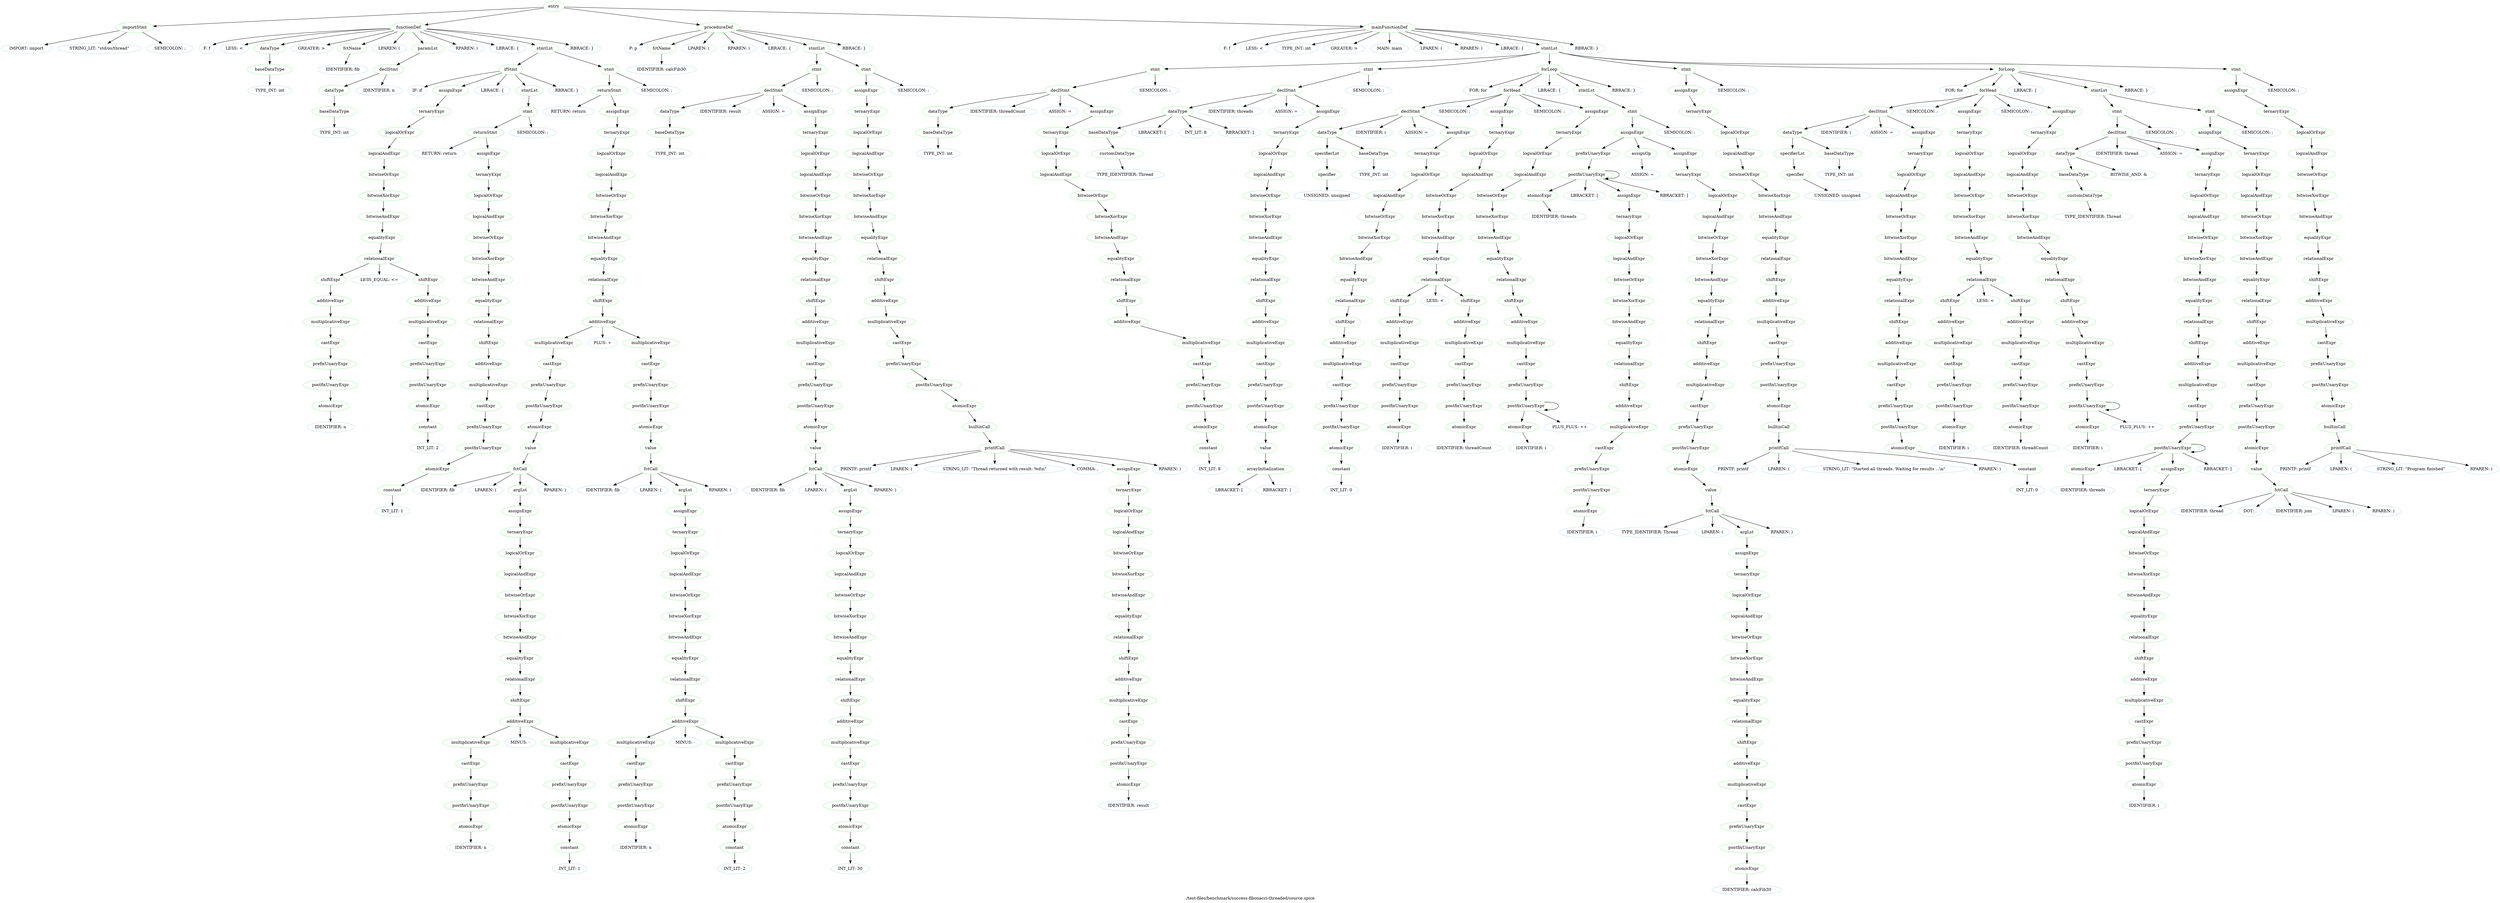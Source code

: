 digraph {
 rankdir="TB";
 label="./test-files/benchmark/success-fibonacci-threaded/source.spice";
 L1C0_entry [color="lightgreen",label="entry"];
 L1C0_importStmt [color="lightgreen",label="importStmt"];
 L1C0_entry -> L1C0_importStmt;
 L1C0 [color="lightblue",label="IMPORT: import"];
 L1C0_importStmt -> L1C0
 L1C7 [color="lightblue",label="STRING_LIT: \"std/os/thread\""];
 L1C0_importStmt -> L1C7
 L1C22 [color="lightblue",label="SEMICOLON: ;"];
 L1C0_importStmt -> L1C22
 L3C0_functionDef [color="lightgreen",label="functionDef"];
 L1C0_entry -> L3C0_functionDef;
 L3C0 [color="lightblue",label="F: f"];
 L3C0_functionDef -> L3C0
 L3C1 [color="lightblue",label="LESS: <"];
 L3C0_functionDef -> L3C1
 L3C2_dataType [color="lightgreen",label="dataType"];
 L3C0_functionDef -> L3C2_dataType;
 L3C2_baseDataType [color="lightgreen",label="baseDataType"];
 L3C2_dataType -> L3C2_baseDataType;
 L3C2 [color="lightblue",label="TYPE_INT: int"];
 L3C2_baseDataType -> L3C2
 L3C5 [color="lightblue",label="GREATER: >"];
 L3C0_functionDef -> L3C5
 L3C7_fctName [color="lightgreen",label="fctName"];
 L3C0_functionDef -> L3C7_fctName;
 L3C7 [color="lightblue",label="IDENTIFIER: fib"];
 L3C7_fctName -> L3C7
 L3C10 [color="lightblue",label="LPAREN: ("];
 L3C0_functionDef -> L3C10
 L3C11_paramLst [color="lightgreen",label="paramLst"];
 L3C0_functionDef -> L3C11_paramLst;
 L3C11_declStmt [color="lightgreen",label="declStmt"];
 L3C11_paramLst -> L3C11_declStmt;
 L3C11_dataType [color="lightgreen",label="dataType"];
 L3C11_declStmt -> L3C11_dataType;
 L3C11_baseDataType [color="lightgreen",label="baseDataType"];
 L3C11_dataType -> L3C11_baseDataType;
 L3C11 [color="lightblue",label="TYPE_INT: int"];
 L3C11_baseDataType -> L3C11
 L3C15 [color="lightblue",label="IDENTIFIER: n"];
 L3C11_declStmt -> L3C15
 L3C16 [color="lightblue",label="RPAREN: )"];
 L3C0_functionDef -> L3C16
 L3C18 [color="lightblue",label="LBRACE: {"];
 L3C0_functionDef -> L3C18
 L4C4_stmtLst [color="lightgreen",label="stmtLst"];
 L3C0_functionDef -> L4C4_stmtLst;
 L4C4_ifStmt [color="lightgreen",label="ifStmt"];
 L4C4_stmtLst -> L4C4_ifStmt;
 L4C4 [color="lightblue",label="IF: if"];
 L4C4_ifStmt -> L4C4
 L4C7_assignExpr [color="lightgreen",label="assignExpr"];
 L4C4_ifStmt -> L4C7_assignExpr;
 L4C7_ternaryExpr [color="lightgreen",label="ternaryExpr"];
 L4C7_assignExpr -> L4C7_ternaryExpr;
 L4C7_logicalOrExpr [color="lightgreen",label="logicalOrExpr"];
 L4C7_ternaryExpr -> L4C7_logicalOrExpr;
 L4C7_logicalAndExpr [color="lightgreen",label="logicalAndExpr"];
 L4C7_logicalOrExpr -> L4C7_logicalAndExpr;
 L4C7_bitwiseOrExpr [color="lightgreen",label="bitwiseOrExpr"];
 L4C7_logicalAndExpr -> L4C7_bitwiseOrExpr;
 L4C7_bitwiseXorExpr [color="lightgreen",label="bitwiseXorExpr"];
 L4C7_bitwiseOrExpr -> L4C7_bitwiseXorExpr;
 L4C7_bitwiseAndExpr [color="lightgreen",label="bitwiseAndExpr"];
 L4C7_bitwiseXorExpr -> L4C7_bitwiseAndExpr;
 L4C7_equalityExpr [color="lightgreen",label="equalityExpr"];
 L4C7_bitwiseAndExpr -> L4C7_equalityExpr;
 L4C7_relationalExpr [color="lightgreen",label="relationalExpr"];
 L4C7_equalityExpr -> L4C7_relationalExpr;
 L4C7_shiftExpr [color="lightgreen",label="shiftExpr"];
 L4C7_relationalExpr -> L4C7_shiftExpr;
 L4C7_additiveExpr [color="lightgreen",label="additiveExpr"];
 L4C7_shiftExpr -> L4C7_additiveExpr;
 L4C7_multiplicativeExpr [color="lightgreen",label="multiplicativeExpr"];
 L4C7_additiveExpr -> L4C7_multiplicativeExpr;
 L4C7_castExpr [color="lightgreen",label="castExpr"];
 L4C7_multiplicativeExpr -> L4C7_castExpr;
 L4C7_prefixUnaryExpr [color="lightgreen",label="prefixUnaryExpr"];
 L4C7_castExpr -> L4C7_prefixUnaryExpr;
 L4C7_postfixUnaryExpr [color="lightgreen",label="postfixUnaryExpr"];
 L4C7_prefixUnaryExpr -> L4C7_postfixUnaryExpr;
 L4C7_atomicExpr [color="lightgreen",label="atomicExpr"];
 L4C7_postfixUnaryExpr -> L4C7_atomicExpr;
 L4C7 [color="lightblue",label="IDENTIFIER: n"];
 L4C7_atomicExpr -> L4C7
 L4C9 [color="lightblue",label="LESS_EQUAL: <="];
 L4C7_relationalExpr -> L4C9
 L4C12_shiftExpr [color="lightgreen",label="shiftExpr"];
 L4C7_relationalExpr -> L4C12_shiftExpr;
 L4C12_additiveExpr [color="lightgreen",label="additiveExpr"];
 L4C12_shiftExpr -> L4C12_additiveExpr;
 L4C12_multiplicativeExpr [color="lightgreen",label="multiplicativeExpr"];
 L4C12_additiveExpr -> L4C12_multiplicativeExpr;
 L4C12_castExpr [color="lightgreen",label="castExpr"];
 L4C12_multiplicativeExpr -> L4C12_castExpr;
 L4C12_prefixUnaryExpr [color="lightgreen",label="prefixUnaryExpr"];
 L4C12_castExpr -> L4C12_prefixUnaryExpr;
 L4C12_postfixUnaryExpr [color="lightgreen",label="postfixUnaryExpr"];
 L4C12_prefixUnaryExpr -> L4C12_postfixUnaryExpr;
 L4C12_atomicExpr [color="lightgreen",label="atomicExpr"];
 L4C12_postfixUnaryExpr -> L4C12_atomicExpr;
 L4C12_constant [color="lightgreen",label="constant"];
 L4C12_atomicExpr -> L4C12_constant;
 L4C12 [color="lightblue",label="INT_LIT: 2"];
 L4C12_constant -> L4C12
 L4C14 [color="lightblue",label="LBRACE: {"];
 L4C4_ifStmt -> L4C14
 L4C16_stmtLst [color="lightgreen",label="stmtLst"];
 L4C4_ifStmt -> L4C16_stmtLst;
 L4C16_stmt [color="lightgreen",label="stmt"];
 L4C16_stmtLst -> L4C16_stmt;
 L4C16_returnStmt [color="lightgreen",label="returnStmt"];
 L4C16_stmt -> L4C16_returnStmt;
 L4C16 [color="lightblue",label="RETURN: return"];
 L4C16_returnStmt -> L4C16
 L4C23_assignExpr [color="lightgreen",label="assignExpr"];
 L4C16_returnStmt -> L4C23_assignExpr;
 L4C23_ternaryExpr [color="lightgreen",label="ternaryExpr"];
 L4C23_assignExpr -> L4C23_ternaryExpr;
 L4C23_logicalOrExpr [color="lightgreen",label="logicalOrExpr"];
 L4C23_ternaryExpr -> L4C23_logicalOrExpr;
 L4C23_logicalAndExpr [color="lightgreen",label="logicalAndExpr"];
 L4C23_logicalOrExpr -> L4C23_logicalAndExpr;
 L4C23_bitwiseOrExpr [color="lightgreen",label="bitwiseOrExpr"];
 L4C23_logicalAndExpr -> L4C23_bitwiseOrExpr;
 L4C23_bitwiseXorExpr [color="lightgreen",label="bitwiseXorExpr"];
 L4C23_bitwiseOrExpr -> L4C23_bitwiseXorExpr;
 L4C23_bitwiseAndExpr [color="lightgreen",label="bitwiseAndExpr"];
 L4C23_bitwiseXorExpr -> L4C23_bitwiseAndExpr;
 L4C23_equalityExpr [color="lightgreen",label="equalityExpr"];
 L4C23_bitwiseAndExpr -> L4C23_equalityExpr;
 L4C23_relationalExpr [color="lightgreen",label="relationalExpr"];
 L4C23_equalityExpr -> L4C23_relationalExpr;
 L4C23_shiftExpr [color="lightgreen",label="shiftExpr"];
 L4C23_relationalExpr -> L4C23_shiftExpr;
 L4C23_additiveExpr [color="lightgreen",label="additiveExpr"];
 L4C23_shiftExpr -> L4C23_additiveExpr;
 L4C23_multiplicativeExpr [color="lightgreen",label="multiplicativeExpr"];
 L4C23_additiveExpr -> L4C23_multiplicativeExpr;
 L4C23_castExpr [color="lightgreen",label="castExpr"];
 L4C23_multiplicativeExpr -> L4C23_castExpr;
 L4C23_prefixUnaryExpr [color="lightgreen",label="prefixUnaryExpr"];
 L4C23_castExpr -> L4C23_prefixUnaryExpr;
 L4C23_postfixUnaryExpr [color="lightgreen",label="postfixUnaryExpr"];
 L4C23_prefixUnaryExpr -> L4C23_postfixUnaryExpr;
 L4C23_atomicExpr [color="lightgreen",label="atomicExpr"];
 L4C23_postfixUnaryExpr -> L4C23_atomicExpr;
 L4C23_constant [color="lightgreen",label="constant"];
 L4C23_atomicExpr -> L4C23_constant;
 L4C23 [color="lightblue",label="INT_LIT: 1"];
 L4C23_constant -> L4C23
 L4C24 [color="lightblue",label="SEMICOLON: ;"];
 L4C16_stmt -> L4C24
 L4C26 [color="lightblue",label="RBRACE: }"];
 L4C4_ifStmt -> L4C26
 L5C4_stmt [color="lightgreen",label="stmt"];
 L4C4_stmtLst -> L5C4_stmt;
 L5C4_returnStmt [color="lightgreen",label="returnStmt"];
 L5C4_stmt -> L5C4_returnStmt;
 L5C4 [color="lightblue",label="RETURN: return"];
 L5C4_returnStmt -> L5C4
 L5C11_assignExpr [color="lightgreen",label="assignExpr"];
 L5C4_returnStmt -> L5C11_assignExpr;
 L5C11_ternaryExpr [color="lightgreen",label="ternaryExpr"];
 L5C11_assignExpr -> L5C11_ternaryExpr;
 L5C11_logicalOrExpr [color="lightgreen",label="logicalOrExpr"];
 L5C11_ternaryExpr -> L5C11_logicalOrExpr;
 L5C11_logicalAndExpr [color="lightgreen",label="logicalAndExpr"];
 L5C11_logicalOrExpr -> L5C11_logicalAndExpr;
 L5C11_bitwiseOrExpr [color="lightgreen",label="bitwiseOrExpr"];
 L5C11_logicalAndExpr -> L5C11_bitwiseOrExpr;
 L5C11_bitwiseXorExpr [color="lightgreen",label="bitwiseXorExpr"];
 L5C11_bitwiseOrExpr -> L5C11_bitwiseXorExpr;
 L5C11_bitwiseAndExpr [color="lightgreen",label="bitwiseAndExpr"];
 L5C11_bitwiseXorExpr -> L5C11_bitwiseAndExpr;
 L5C11_equalityExpr [color="lightgreen",label="equalityExpr"];
 L5C11_bitwiseAndExpr -> L5C11_equalityExpr;
 L5C11_relationalExpr [color="lightgreen",label="relationalExpr"];
 L5C11_equalityExpr -> L5C11_relationalExpr;
 L5C11_shiftExpr [color="lightgreen",label="shiftExpr"];
 L5C11_relationalExpr -> L5C11_shiftExpr;
 L5C11_additiveExpr [color="lightgreen",label="additiveExpr"];
 L5C11_shiftExpr -> L5C11_additiveExpr;
 L5C11_multiplicativeExpr [color="lightgreen",label="multiplicativeExpr"];
 L5C11_additiveExpr -> L5C11_multiplicativeExpr;
 L5C11_castExpr [color="lightgreen",label="castExpr"];
 L5C11_multiplicativeExpr -> L5C11_castExpr;
 L5C11_prefixUnaryExpr [color="lightgreen",label="prefixUnaryExpr"];
 L5C11_castExpr -> L5C11_prefixUnaryExpr;
 L5C11_postfixUnaryExpr [color="lightgreen",label="postfixUnaryExpr"];
 L5C11_prefixUnaryExpr -> L5C11_postfixUnaryExpr;
 L5C11_atomicExpr [color="lightgreen",label="atomicExpr"];
 L5C11_postfixUnaryExpr -> L5C11_atomicExpr;
 L5C11_value [color="lightgreen",label="value"];
 L5C11_atomicExpr -> L5C11_value;
 L5C11_fctCall [color="lightgreen",label="fctCall"];
 L5C11_value -> L5C11_fctCall;
 L5C11 [color="lightblue",label="IDENTIFIER: fib"];
 L5C11_fctCall -> L5C11
 L5C14 [color="lightblue",label="LPAREN: ("];
 L5C11_fctCall -> L5C14
 L5C15_argLst [color="lightgreen",label="argLst"];
 L5C11_fctCall -> L5C15_argLst;
 L5C15_assignExpr [color="lightgreen",label="assignExpr"];
 L5C15_argLst -> L5C15_assignExpr;
 L5C15_ternaryExpr [color="lightgreen",label="ternaryExpr"];
 L5C15_assignExpr -> L5C15_ternaryExpr;
 L5C15_logicalOrExpr [color="lightgreen",label="logicalOrExpr"];
 L5C15_ternaryExpr -> L5C15_logicalOrExpr;
 L5C15_logicalAndExpr [color="lightgreen",label="logicalAndExpr"];
 L5C15_logicalOrExpr -> L5C15_logicalAndExpr;
 L5C15_bitwiseOrExpr [color="lightgreen",label="bitwiseOrExpr"];
 L5C15_logicalAndExpr -> L5C15_bitwiseOrExpr;
 L5C15_bitwiseXorExpr [color="lightgreen",label="bitwiseXorExpr"];
 L5C15_bitwiseOrExpr -> L5C15_bitwiseXorExpr;
 L5C15_bitwiseAndExpr [color="lightgreen",label="bitwiseAndExpr"];
 L5C15_bitwiseXorExpr -> L5C15_bitwiseAndExpr;
 L5C15_equalityExpr [color="lightgreen",label="equalityExpr"];
 L5C15_bitwiseAndExpr -> L5C15_equalityExpr;
 L5C15_relationalExpr [color="lightgreen",label="relationalExpr"];
 L5C15_equalityExpr -> L5C15_relationalExpr;
 L5C15_shiftExpr [color="lightgreen",label="shiftExpr"];
 L5C15_relationalExpr -> L5C15_shiftExpr;
 L5C15_additiveExpr [color="lightgreen",label="additiveExpr"];
 L5C15_shiftExpr -> L5C15_additiveExpr;
 L5C15_multiplicativeExpr [color="lightgreen",label="multiplicativeExpr"];
 L5C15_additiveExpr -> L5C15_multiplicativeExpr;
 L5C15_castExpr [color="lightgreen",label="castExpr"];
 L5C15_multiplicativeExpr -> L5C15_castExpr;
 L5C15_prefixUnaryExpr [color="lightgreen",label="prefixUnaryExpr"];
 L5C15_castExpr -> L5C15_prefixUnaryExpr;
 L5C15_postfixUnaryExpr [color="lightgreen",label="postfixUnaryExpr"];
 L5C15_prefixUnaryExpr -> L5C15_postfixUnaryExpr;
 L5C15_atomicExpr [color="lightgreen",label="atomicExpr"];
 L5C15_postfixUnaryExpr -> L5C15_atomicExpr;
 L5C15 [color="lightblue",label="IDENTIFIER: n"];
 L5C15_atomicExpr -> L5C15
 L5C17 [color="lightblue",label="MINUS: -"];
 L5C15_additiveExpr -> L5C17
 L5C19_multiplicativeExpr [color="lightgreen",label="multiplicativeExpr"];
 L5C15_additiveExpr -> L5C19_multiplicativeExpr;
 L5C19_castExpr [color="lightgreen",label="castExpr"];
 L5C19_multiplicativeExpr -> L5C19_castExpr;
 L5C19_prefixUnaryExpr [color="lightgreen",label="prefixUnaryExpr"];
 L5C19_castExpr -> L5C19_prefixUnaryExpr;
 L5C19_postfixUnaryExpr [color="lightgreen",label="postfixUnaryExpr"];
 L5C19_prefixUnaryExpr -> L5C19_postfixUnaryExpr;
 L5C19_atomicExpr [color="lightgreen",label="atomicExpr"];
 L5C19_postfixUnaryExpr -> L5C19_atomicExpr;
 L5C19_constant [color="lightgreen",label="constant"];
 L5C19_atomicExpr -> L5C19_constant;
 L5C19 [color="lightblue",label="INT_LIT: 1"];
 L5C19_constant -> L5C19
 L5C20 [color="lightblue",label="RPAREN: )"];
 L5C11_fctCall -> L5C20
 L5C22 [color="lightblue",label="PLUS: +"];
 L5C11_additiveExpr -> L5C22
 L5C24_multiplicativeExpr [color="lightgreen",label="multiplicativeExpr"];
 L5C11_additiveExpr -> L5C24_multiplicativeExpr;
 L5C24_castExpr [color="lightgreen",label="castExpr"];
 L5C24_multiplicativeExpr -> L5C24_castExpr;
 L5C24_prefixUnaryExpr [color="lightgreen",label="prefixUnaryExpr"];
 L5C24_castExpr -> L5C24_prefixUnaryExpr;
 L5C24_postfixUnaryExpr [color="lightgreen",label="postfixUnaryExpr"];
 L5C24_prefixUnaryExpr -> L5C24_postfixUnaryExpr;
 L5C24_atomicExpr [color="lightgreen",label="atomicExpr"];
 L5C24_postfixUnaryExpr -> L5C24_atomicExpr;
 L5C24_value [color="lightgreen",label="value"];
 L5C24_atomicExpr -> L5C24_value;
 L5C24_fctCall [color="lightgreen",label="fctCall"];
 L5C24_value -> L5C24_fctCall;
 L5C24 [color="lightblue",label="IDENTIFIER: fib"];
 L5C24_fctCall -> L5C24
 L5C27 [color="lightblue",label="LPAREN: ("];
 L5C24_fctCall -> L5C27
 L5C28_argLst [color="lightgreen",label="argLst"];
 L5C24_fctCall -> L5C28_argLst;
 L5C28_assignExpr [color="lightgreen",label="assignExpr"];
 L5C28_argLst -> L5C28_assignExpr;
 L5C28_ternaryExpr [color="lightgreen",label="ternaryExpr"];
 L5C28_assignExpr -> L5C28_ternaryExpr;
 L5C28_logicalOrExpr [color="lightgreen",label="logicalOrExpr"];
 L5C28_ternaryExpr -> L5C28_logicalOrExpr;
 L5C28_logicalAndExpr [color="lightgreen",label="logicalAndExpr"];
 L5C28_logicalOrExpr -> L5C28_logicalAndExpr;
 L5C28_bitwiseOrExpr [color="lightgreen",label="bitwiseOrExpr"];
 L5C28_logicalAndExpr -> L5C28_bitwiseOrExpr;
 L5C28_bitwiseXorExpr [color="lightgreen",label="bitwiseXorExpr"];
 L5C28_bitwiseOrExpr -> L5C28_bitwiseXorExpr;
 L5C28_bitwiseAndExpr [color="lightgreen",label="bitwiseAndExpr"];
 L5C28_bitwiseXorExpr -> L5C28_bitwiseAndExpr;
 L5C28_equalityExpr [color="lightgreen",label="equalityExpr"];
 L5C28_bitwiseAndExpr -> L5C28_equalityExpr;
 L5C28_relationalExpr [color="lightgreen",label="relationalExpr"];
 L5C28_equalityExpr -> L5C28_relationalExpr;
 L5C28_shiftExpr [color="lightgreen",label="shiftExpr"];
 L5C28_relationalExpr -> L5C28_shiftExpr;
 L5C28_additiveExpr [color="lightgreen",label="additiveExpr"];
 L5C28_shiftExpr -> L5C28_additiveExpr;
 L5C28_multiplicativeExpr [color="lightgreen",label="multiplicativeExpr"];
 L5C28_additiveExpr -> L5C28_multiplicativeExpr;
 L5C28_castExpr [color="lightgreen",label="castExpr"];
 L5C28_multiplicativeExpr -> L5C28_castExpr;
 L5C28_prefixUnaryExpr [color="lightgreen",label="prefixUnaryExpr"];
 L5C28_castExpr -> L5C28_prefixUnaryExpr;
 L5C28_postfixUnaryExpr [color="lightgreen",label="postfixUnaryExpr"];
 L5C28_prefixUnaryExpr -> L5C28_postfixUnaryExpr;
 L5C28_atomicExpr [color="lightgreen",label="atomicExpr"];
 L5C28_postfixUnaryExpr -> L5C28_atomicExpr;
 L5C28 [color="lightblue",label="IDENTIFIER: n"];
 L5C28_atomicExpr -> L5C28
 L5C30 [color="lightblue",label="MINUS: -"];
 L5C28_additiveExpr -> L5C30
 L5C32_multiplicativeExpr [color="lightgreen",label="multiplicativeExpr"];
 L5C28_additiveExpr -> L5C32_multiplicativeExpr;
 L5C32_castExpr [color="lightgreen",label="castExpr"];
 L5C32_multiplicativeExpr -> L5C32_castExpr;
 L5C32_prefixUnaryExpr [color="lightgreen",label="prefixUnaryExpr"];
 L5C32_castExpr -> L5C32_prefixUnaryExpr;
 L5C32_postfixUnaryExpr [color="lightgreen",label="postfixUnaryExpr"];
 L5C32_prefixUnaryExpr -> L5C32_postfixUnaryExpr;
 L5C32_atomicExpr [color="lightgreen",label="atomicExpr"];
 L5C32_postfixUnaryExpr -> L5C32_atomicExpr;
 L5C32_constant [color="lightgreen",label="constant"];
 L5C32_atomicExpr -> L5C32_constant;
 L5C32 [color="lightblue",label="INT_LIT: 2"];
 L5C32_constant -> L5C32
 L5C33 [color="lightblue",label="RPAREN: )"];
 L5C24_fctCall -> L5C33
 L5C34 [color="lightblue",label="SEMICOLON: ;"];
 L5C4_stmt -> L5C34
 L6C0 [color="lightblue",label="RBRACE: }"];
 L3C0_functionDef -> L6C0
 L8C0_procedureDef [color="lightgreen",label="procedureDef"];
 L1C0_entry -> L8C0_procedureDef;
 L8C0 [color="lightblue",label="P: p"];
 L8C0_procedureDef -> L8C0
 L8C2_fctName [color="lightgreen",label="fctName"];
 L8C0_procedureDef -> L8C2_fctName;
 L8C2 [color="lightblue",label="IDENTIFIER: calcFib30"];
 L8C2_fctName -> L8C2
 L8C11 [color="lightblue",label="LPAREN: ("];
 L8C0_procedureDef -> L8C11
 L8C12 [color="lightblue",label="RPAREN: )"];
 L8C0_procedureDef -> L8C12
 L8C14 [color="lightblue",label="LBRACE: {"];
 L8C0_procedureDef -> L8C14
 L9C4_stmtLst [color="lightgreen",label="stmtLst"];
 L8C0_procedureDef -> L9C4_stmtLst;
 L9C4_stmt [color="lightgreen",label="stmt"];
 L9C4_stmtLst -> L9C4_stmt;
 L9C4_declStmt [color="lightgreen",label="declStmt"];
 L9C4_stmt -> L9C4_declStmt;
 L9C4_dataType [color="lightgreen",label="dataType"];
 L9C4_declStmt -> L9C4_dataType;
 L9C4_baseDataType [color="lightgreen",label="baseDataType"];
 L9C4_dataType -> L9C4_baseDataType;
 L9C4 [color="lightblue",label="TYPE_INT: int"];
 L9C4_baseDataType -> L9C4
 L9C8 [color="lightblue",label="IDENTIFIER: result"];
 L9C4_declStmt -> L9C8
 L9C15 [color="lightblue",label="ASSIGN: ="];
 L9C4_declStmt -> L9C15
 L9C17_assignExpr [color="lightgreen",label="assignExpr"];
 L9C4_declStmt -> L9C17_assignExpr;
 L9C17_ternaryExpr [color="lightgreen",label="ternaryExpr"];
 L9C17_assignExpr -> L9C17_ternaryExpr;
 L9C17_logicalOrExpr [color="lightgreen",label="logicalOrExpr"];
 L9C17_ternaryExpr -> L9C17_logicalOrExpr;
 L9C17_logicalAndExpr [color="lightgreen",label="logicalAndExpr"];
 L9C17_logicalOrExpr -> L9C17_logicalAndExpr;
 L9C17_bitwiseOrExpr [color="lightgreen",label="bitwiseOrExpr"];
 L9C17_logicalAndExpr -> L9C17_bitwiseOrExpr;
 L9C17_bitwiseXorExpr [color="lightgreen",label="bitwiseXorExpr"];
 L9C17_bitwiseOrExpr -> L9C17_bitwiseXorExpr;
 L9C17_bitwiseAndExpr [color="lightgreen",label="bitwiseAndExpr"];
 L9C17_bitwiseXorExpr -> L9C17_bitwiseAndExpr;
 L9C17_equalityExpr [color="lightgreen",label="equalityExpr"];
 L9C17_bitwiseAndExpr -> L9C17_equalityExpr;
 L9C17_relationalExpr [color="lightgreen",label="relationalExpr"];
 L9C17_equalityExpr -> L9C17_relationalExpr;
 L9C17_shiftExpr [color="lightgreen",label="shiftExpr"];
 L9C17_relationalExpr -> L9C17_shiftExpr;
 L9C17_additiveExpr [color="lightgreen",label="additiveExpr"];
 L9C17_shiftExpr -> L9C17_additiveExpr;
 L9C17_multiplicativeExpr [color="lightgreen",label="multiplicativeExpr"];
 L9C17_additiveExpr -> L9C17_multiplicativeExpr;
 L9C17_castExpr [color="lightgreen",label="castExpr"];
 L9C17_multiplicativeExpr -> L9C17_castExpr;
 L9C17_prefixUnaryExpr [color="lightgreen",label="prefixUnaryExpr"];
 L9C17_castExpr -> L9C17_prefixUnaryExpr;
 L9C17_postfixUnaryExpr [color="lightgreen",label="postfixUnaryExpr"];
 L9C17_prefixUnaryExpr -> L9C17_postfixUnaryExpr;
 L9C17_atomicExpr [color="lightgreen",label="atomicExpr"];
 L9C17_postfixUnaryExpr -> L9C17_atomicExpr;
 L9C17_value [color="lightgreen",label="value"];
 L9C17_atomicExpr -> L9C17_value;
 L9C17_fctCall [color="lightgreen",label="fctCall"];
 L9C17_value -> L9C17_fctCall;
 L9C17 [color="lightblue",label="IDENTIFIER: fib"];
 L9C17_fctCall -> L9C17
 L9C20 [color="lightblue",label="LPAREN: ("];
 L9C17_fctCall -> L9C20
 L9C21_argLst [color="lightgreen",label="argLst"];
 L9C17_fctCall -> L9C21_argLst;
 L9C21_assignExpr [color="lightgreen",label="assignExpr"];
 L9C21_argLst -> L9C21_assignExpr;
 L9C21_ternaryExpr [color="lightgreen",label="ternaryExpr"];
 L9C21_assignExpr -> L9C21_ternaryExpr;
 L9C21_logicalOrExpr [color="lightgreen",label="logicalOrExpr"];
 L9C21_ternaryExpr -> L9C21_logicalOrExpr;
 L9C21_logicalAndExpr [color="lightgreen",label="logicalAndExpr"];
 L9C21_logicalOrExpr -> L9C21_logicalAndExpr;
 L9C21_bitwiseOrExpr [color="lightgreen",label="bitwiseOrExpr"];
 L9C21_logicalAndExpr -> L9C21_bitwiseOrExpr;
 L9C21_bitwiseXorExpr [color="lightgreen",label="bitwiseXorExpr"];
 L9C21_bitwiseOrExpr -> L9C21_bitwiseXorExpr;
 L9C21_bitwiseAndExpr [color="lightgreen",label="bitwiseAndExpr"];
 L9C21_bitwiseXorExpr -> L9C21_bitwiseAndExpr;
 L9C21_equalityExpr [color="lightgreen",label="equalityExpr"];
 L9C21_bitwiseAndExpr -> L9C21_equalityExpr;
 L9C21_relationalExpr [color="lightgreen",label="relationalExpr"];
 L9C21_equalityExpr -> L9C21_relationalExpr;
 L9C21_shiftExpr [color="lightgreen",label="shiftExpr"];
 L9C21_relationalExpr -> L9C21_shiftExpr;
 L9C21_additiveExpr [color="lightgreen",label="additiveExpr"];
 L9C21_shiftExpr -> L9C21_additiveExpr;
 L9C21_multiplicativeExpr [color="lightgreen",label="multiplicativeExpr"];
 L9C21_additiveExpr -> L9C21_multiplicativeExpr;
 L9C21_castExpr [color="lightgreen",label="castExpr"];
 L9C21_multiplicativeExpr -> L9C21_castExpr;
 L9C21_prefixUnaryExpr [color="lightgreen",label="prefixUnaryExpr"];
 L9C21_castExpr -> L9C21_prefixUnaryExpr;
 L9C21_postfixUnaryExpr [color="lightgreen",label="postfixUnaryExpr"];
 L9C21_prefixUnaryExpr -> L9C21_postfixUnaryExpr;
 L9C21_atomicExpr [color="lightgreen",label="atomicExpr"];
 L9C21_postfixUnaryExpr -> L9C21_atomicExpr;
 L9C21_constant [color="lightgreen",label="constant"];
 L9C21_atomicExpr -> L9C21_constant;
 L9C21 [color="lightblue",label="INT_LIT: 30"];
 L9C21_constant -> L9C21
 L9C23 [color="lightblue",label="RPAREN: )"];
 L9C17_fctCall -> L9C23
 L9C24 [color="lightblue",label="SEMICOLON: ;"];
 L9C4_stmt -> L9C24
 L10C4_stmt [color="lightgreen",label="stmt"];
 L9C4_stmtLst -> L10C4_stmt;
 L10C4_assignExpr [color="lightgreen",label="assignExpr"];
 L10C4_stmt -> L10C4_assignExpr;
 L10C4_ternaryExpr [color="lightgreen",label="ternaryExpr"];
 L10C4_assignExpr -> L10C4_ternaryExpr;
 L10C4_logicalOrExpr [color="lightgreen",label="logicalOrExpr"];
 L10C4_ternaryExpr -> L10C4_logicalOrExpr;
 L10C4_logicalAndExpr [color="lightgreen",label="logicalAndExpr"];
 L10C4_logicalOrExpr -> L10C4_logicalAndExpr;
 L10C4_bitwiseOrExpr [color="lightgreen",label="bitwiseOrExpr"];
 L10C4_logicalAndExpr -> L10C4_bitwiseOrExpr;
 L10C4_bitwiseXorExpr [color="lightgreen",label="bitwiseXorExpr"];
 L10C4_bitwiseOrExpr -> L10C4_bitwiseXorExpr;
 L10C4_bitwiseAndExpr [color="lightgreen",label="bitwiseAndExpr"];
 L10C4_bitwiseXorExpr -> L10C4_bitwiseAndExpr;
 L10C4_equalityExpr [color="lightgreen",label="equalityExpr"];
 L10C4_bitwiseAndExpr -> L10C4_equalityExpr;
 L10C4_relationalExpr [color="lightgreen",label="relationalExpr"];
 L10C4_equalityExpr -> L10C4_relationalExpr;
 L10C4_shiftExpr [color="lightgreen",label="shiftExpr"];
 L10C4_relationalExpr -> L10C4_shiftExpr;
 L10C4_additiveExpr [color="lightgreen",label="additiveExpr"];
 L10C4_shiftExpr -> L10C4_additiveExpr;
 L10C4_multiplicativeExpr [color="lightgreen",label="multiplicativeExpr"];
 L10C4_additiveExpr -> L10C4_multiplicativeExpr;
 L10C4_castExpr [color="lightgreen",label="castExpr"];
 L10C4_multiplicativeExpr -> L10C4_castExpr;
 L10C4_prefixUnaryExpr [color="lightgreen",label="prefixUnaryExpr"];
 L10C4_castExpr -> L10C4_prefixUnaryExpr;
 L10C4_postfixUnaryExpr [color="lightgreen",label="postfixUnaryExpr"];
 L10C4_prefixUnaryExpr -> L10C4_postfixUnaryExpr;
 L10C4_atomicExpr [color="lightgreen",label="atomicExpr"];
 L10C4_postfixUnaryExpr -> L10C4_atomicExpr;
 L10C4_builtinCall [color="lightgreen",label="builtinCall"];
 L10C4_atomicExpr -> L10C4_builtinCall;
 L10C4_printfCall [color="lightgreen",label="printfCall"];
 L10C4_builtinCall -> L10C4_printfCall;
 L10C4 [color="lightblue",label="PRINTF: printf"];
 L10C4_printfCall -> L10C4
 L10C10 [color="lightblue",label="LPAREN: ("];
 L10C4_printfCall -> L10C10
 L10C11 [color="lightblue",label="STRING_LIT: \"Thread returned with result: %d\\n\""];
 L10C4_printfCall -> L10C11
 L10C46 [color="lightblue",label="COMMA: ,"];
 L10C4_printfCall -> L10C46
 L10C48_assignExpr [color="lightgreen",label="assignExpr"];
 L10C4_printfCall -> L10C48_assignExpr;
 L10C48_ternaryExpr [color="lightgreen",label="ternaryExpr"];
 L10C48_assignExpr -> L10C48_ternaryExpr;
 L10C48_logicalOrExpr [color="lightgreen",label="logicalOrExpr"];
 L10C48_ternaryExpr -> L10C48_logicalOrExpr;
 L10C48_logicalAndExpr [color="lightgreen",label="logicalAndExpr"];
 L10C48_logicalOrExpr -> L10C48_logicalAndExpr;
 L10C48_bitwiseOrExpr [color="lightgreen",label="bitwiseOrExpr"];
 L10C48_logicalAndExpr -> L10C48_bitwiseOrExpr;
 L10C48_bitwiseXorExpr [color="lightgreen",label="bitwiseXorExpr"];
 L10C48_bitwiseOrExpr -> L10C48_bitwiseXorExpr;
 L10C48_bitwiseAndExpr [color="lightgreen",label="bitwiseAndExpr"];
 L10C48_bitwiseXorExpr -> L10C48_bitwiseAndExpr;
 L10C48_equalityExpr [color="lightgreen",label="equalityExpr"];
 L10C48_bitwiseAndExpr -> L10C48_equalityExpr;
 L10C48_relationalExpr [color="lightgreen",label="relationalExpr"];
 L10C48_equalityExpr -> L10C48_relationalExpr;
 L10C48_shiftExpr [color="lightgreen",label="shiftExpr"];
 L10C48_relationalExpr -> L10C48_shiftExpr;
 L10C48_additiveExpr [color="lightgreen",label="additiveExpr"];
 L10C48_shiftExpr -> L10C48_additiveExpr;
 L10C48_multiplicativeExpr [color="lightgreen",label="multiplicativeExpr"];
 L10C48_additiveExpr -> L10C48_multiplicativeExpr;
 L10C48_castExpr [color="lightgreen",label="castExpr"];
 L10C48_multiplicativeExpr -> L10C48_castExpr;
 L10C48_prefixUnaryExpr [color="lightgreen",label="prefixUnaryExpr"];
 L10C48_castExpr -> L10C48_prefixUnaryExpr;
 L10C48_postfixUnaryExpr [color="lightgreen",label="postfixUnaryExpr"];
 L10C48_prefixUnaryExpr -> L10C48_postfixUnaryExpr;
 L10C48_atomicExpr [color="lightgreen",label="atomicExpr"];
 L10C48_postfixUnaryExpr -> L10C48_atomicExpr;
 L10C48 [color="lightblue",label="IDENTIFIER: result"];
 L10C48_atomicExpr -> L10C48
 L10C54 [color="lightblue",label="RPAREN: )"];
 L10C4_printfCall -> L10C54
 L10C55 [color="lightblue",label="SEMICOLON: ;"];
 L10C4_stmt -> L10C55
 L11C0 [color="lightblue",label="RBRACE: }"];
 L8C0_procedureDef -> L11C0
 L13C0_mainFunctionDef [color="lightgreen",label="mainFunctionDef"];
 L1C0_entry -> L13C0_mainFunctionDef;
 L13C0 [color="lightblue",label="F: f"];
 L13C0_mainFunctionDef -> L13C0
 L13C1 [color="lightblue",label="LESS: <"];
 L13C0_mainFunctionDef -> L13C1
 L13C2 [color="lightblue",label="TYPE_INT: int"];
 L13C0_mainFunctionDef -> L13C2
 L13C5 [color="lightblue",label="GREATER: >"];
 L13C0_mainFunctionDef -> L13C5
 L13C7 [color="lightblue",label="MAIN: main"];
 L13C0_mainFunctionDef -> L13C7
 L13C11 [color="lightblue",label="LPAREN: ("];
 L13C0_mainFunctionDef -> L13C11
 L13C12 [color="lightblue",label="RPAREN: )"];
 L13C0_mainFunctionDef -> L13C12
 L13C14 [color="lightblue",label="LBRACE: {"];
 L13C0_mainFunctionDef -> L13C14
 L14C4_stmtLst [color="lightgreen",label="stmtLst"];
 L13C0_mainFunctionDef -> L14C4_stmtLst;
 L14C4_stmt [color="lightgreen",label="stmt"];
 L14C4_stmtLst -> L14C4_stmt;
 L14C4_declStmt [color="lightgreen",label="declStmt"];
 L14C4_stmt -> L14C4_declStmt;
 L14C4_dataType [color="lightgreen",label="dataType"];
 L14C4_declStmt -> L14C4_dataType;
 L14C4_baseDataType [color="lightgreen",label="baseDataType"];
 L14C4_dataType -> L14C4_baseDataType;
 L14C4 [color="lightblue",label="TYPE_INT: int"];
 L14C4_baseDataType -> L14C4
 L14C8 [color="lightblue",label="IDENTIFIER: threadCount"];
 L14C4_declStmt -> L14C8
 L14C20 [color="lightblue",label="ASSIGN: ="];
 L14C4_declStmt -> L14C20
 L14C22_assignExpr [color="lightgreen",label="assignExpr"];
 L14C4_declStmt -> L14C22_assignExpr;
 L14C22_ternaryExpr [color="lightgreen",label="ternaryExpr"];
 L14C22_assignExpr -> L14C22_ternaryExpr;
 L14C22_logicalOrExpr [color="lightgreen",label="logicalOrExpr"];
 L14C22_ternaryExpr -> L14C22_logicalOrExpr;
 L14C22_logicalAndExpr [color="lightgreen",label="logicalAndExpr"];
 L14C22_logicalOrExpr -> L14C22_logicalAndExpr;
 L14C22_bitwiseOrExpr [color="lightgreen",label="bitwiseOrExpr"];
 L14C22_logicalAndExpr -> L14C22_bitwiseOrExpr;
 L14C22_bitwiseXorExpr [color="lightgreen",label="bitwiseXorExpr"];
 L14C22_bitwiseOrExpr -> L14C22_bitwiseXorExpr;
 L14C22_bitwiseAndExpr [color="lightgreen",label="bitwiseAndExpr"];
 L14C22_bitwiseXorExpr -> L14C22_bitwiseAndExpr;
 L14C22_equalityExpr [color="lightgreen",label="equalityExpr"];
 L14C22_bitwiseAndExpr -> L14C22_equalityExpr;
 L14C22_relationalExpr [color="lightgreen",label="relationalExpr"];
 L14C22_equalityExpr -> L14C22_relationalExpr;
 L14C22_shiftExpr [color="lightgreen",label="shiftExpr"];
 L14C22_relationalExpr -> L14C22_shiftExpr;
 L14C22_additiveExpr [color="lightgreen",label="additiveExpr"];
 L14C22_shiftExpr -> L14C22_additiveExpr;
 L14C22_multiplicativeExpr [color="lightgreen",label="multiplicativeExpr"];
 L14C22_additiveExpr -> L14C22_multiplicativeExpr;
 L14C22_castExpr [color="lightgreen",label="castExpr"];
 L14C22_multiplicativeExpr -> L14C22_castExpr;
 L14C22_prefixUnaryExpr [color="lightgreen",label="prefixUnaryExpr"];
 L14C22_castExpr -> L14C22_prefixUnaryExpr;
 L14C22_postfixUnaryExpr [color="lightgreen",label="postfixUnaryExpr"];
 L14C22_prefixUnaryExpr -> L14C22_postfixUnaryExpr;
 L14C22_atomicExpr [color="lightgreen",label="atomicExpr"];
 L14C22_postfixUnaryExpr -> L14C22_atomicExpr;
 L14C22_constant [color="lightgreen",label="constant"];
 L14C22_atomicExpr -> L14C22_constant;
 L14C22 [color="lightblue",label="INT_LIT: 8"];
 L14C22_constant -> L14C22
 L14C23 [color="lightblue",label="SEMICOLON: ;"];
 L14C4_stmt -> L14C23
 L15C4_stmt [color="lightgreen",label="stmt"];
 L14C4_stmtLst -> L15C4_stmt;
 L15C4_declStmt [color="lightgreen",label="declStmt"];
 L15C4_stmt -> L15C4_declStmt;
 L15C4_dataType [color="lightgreen",label="dataType"];
 L15C4_declStmt -> L15C4_dataType;
 L15C4_baseDataType [color="lightgreen",label="baseDataType"];
 L15C4_dataType -> L15C4_baseDataType;
 L15C4_customDataType [color="lightgreen",label="customDataType"];
 L15C4_baseDataType -> L15C4_customDataType;
 L15C4 [color="lightblue",label="TYPE_IDENTIFIER: Thread"];
 L15C4_customDataType -> L15C4
 L15C10 [color="lightblue",label="LBRACKET: ["];
 L15C4_dataType -> L15C10
 L15C11 [color="lightblue",label="INT_LIT: 8"];
 L15C4_dataType -> L15C11
 L15C12 [color="lightblue",label="RBRACKET: ]"];
 L15C4_dataType -> L15C12
 L15C14 [color="lightblue",label="IDENTIFIER: threads"];
 L15C4_declStmt -> L15C14
 L15C22 [color="lightblue",label="ASSIGN: ="];
 L15C4_declStmt -> L15C22
 L15C24_assignExpr [color="lightgreen",label="assignExpr"];
 L15C4_declStmt -> L15C24_assignExpr;
 L15C24_ternaryExpr [color="lightgreen",label="ternaryExpr"];
 L15C24_assignExpr -> L15C24_ternaryExpr;
 L15C24_logicalOrExpr [color="lightgreen",label="logicalOrExpr"];
 L15C24_ternaryExpr -> L15C24_logicalOrExpr;
 L15C24_logicalAndExpr [color="lightgreen",label="logicalAndExpr"];
 L15C24_logicalOrExpr -> L15C24_logicalAndExpr;
 L15C24_bitwiseOrExpr [color="lightgreen",label="bitwiseOrExpr"];
 L15C24_logicalAndExpr -> L15C24_bitwiseOrExpr;
 L15C24_bitwiseXorExpr [color="lightgreen",label="bitwiseXorExpr"];
 L15C24_bitwiseOrExpr -> L15C24_bitwiseXorExpr;
 L15C24_bitwiseAndExpr [color="lightgreen",label="bitwiseAndExpr"];
 L15C24_bitwiseXorExpr -> L15C24_bitwiseAndExpr;
 L15C24_equalityExpr [color="lightgreen",label="equalityExpr"];
 L15C24_bitwiseAndExpr -> L15C24_equalityExpr;
 L15C24_relationalExpr [color="lightgreen",label="relationalExpr"];
 L15C24_equalityExpr -> L15C24_relationalExpr;
 L15C24_shiftExpr [color="lightgreen",label="shiftExpr"];
 L15C24_relationalExpr -> L15C24_shiftExpr;
 L15C24_additiveExpr [color="lightgreen",label="additiveExpr"];
 L15C24_shiftExpr -> L15C24_additiveExpr;
 L15C24_multiplicativeExpr [color="lightgreen",label="multiplicativeExpr"];
 L15C24_additiveExpr -> L15C24_multiplicativeExpr;
 L15C24_castExpr [color="lightgreen",label="castExpr"];
 L15C24_multiplicativeExpr -> L15C24_castExpr;
 L15C24_prefixUnaryExpr [color="lightgreen",label="prefixUnaryExpr"];
 L15C24_castExpr -> L15C24_prefixUnaryExpr;
 L15C24_postfixUnaryExpr [color="lightgreen",label="postfixUnaryExpr"];
 L15C24_prefixUnaryExpr -> L15C24_postfixUnaryExpr;
 L15C24_atomicExpr [color="lightgreen",label="atomicExpr"];
 L15C24_postfixUnaryExpr -> L15C24_atomicExpr;
 L15C24_value [color="lightgreen",label="value"];
 L15C24_atomicExpr -> L15C24_value;
 L15C24_arrayInitialization [color="lightgreen",label="arrayInitialization"];
 L15C24_value -> L15C24_arrayInitialization;
 L15C24 [color="lightblue",label="LBRACKET: ["];
 L15C24_arrayInitialization -> L15C24
 L15C25 [color="lightblue",label="RBRACKET: ]"];
 L15C24_arrayInitialization -> L15C25
 L15C26 [color="lightblue",label="SEMICOLON: ;"];
 L15C4_stmt -> L15C26
 L16C4_forLoop [color="lightgreen",label="forLoop"];
 L14C4_stmtLst -> L16C4_forLoop;
 L16C4 [color="lightblue",label="FOR: for"];
 L16C4_forLoop -> L16C4
 L16C8_forHead [color="lightgreen",label="forHead"];
 L16C4_forLoop -> L16C8_forHead;
 L16C8_declStmt [color="lightgreen",label="declStmt"];
 L16C8_forHead -> L16C8_declStmt;
 L16C8_dataType [color="lightgreen",label="dataType"];
 L16C8_declStmt -> L16C8_dataType;
 L16C8_specifierLst [color="lightgreen",label="specifierLst"];
 L16C8_dataType -> L16C8_specifierLst;
 L16C8_specifier [color="lightgreen",label="specifier"];
 L16C8_specifierLst -> L16C8_specifier;
 L16C8 [color="lightblue",label="UNSIGNED: unsigned"];
 L16C8_specifier -> L16C8
 L16C17_baseDataType [color="lightgreen",label="baseDataType"];
 L16C8_dataType -> L16C17_baseDataType;
 L16C17 [color="lightblue",label="TYPE_INT: int"];
 L16C17_baseDataType -> L16C17
 L16C21 [color="lightblue",label="IDENTIFIER: i"];
 L16C8_declStmt -> L16C21
 L16C23 [color="lightblue",label="ASSIGN: ="];
 L16C8_declStmt -> L16C23
 L16C25_assignExpr [color="lightgreen",label="assignExpr"];
 L16C8_declStmt -> L16C25_assignExpr;
 L16C25_ternaryExpr [color="lightgreen",label="ternaryExpr"];
 L16C25_assignExpr -> L16C25_ternaryExpr;
 L16C25_logicalOrExpr [color="lightgreen",label="logicalOrExpr"];
 L16C25_ternaryExpr -> L16C25_logicalOrExpr;
 L16C25_logicalAndExpr [color="lightgreen",label="logicalAndExpr"];
 L16C25_logicalOrExpr -> L16C25_logicalAndExpr;
 L16C25_bitwiseOrExpr [color="lightgreen",label="bitwiseOrExpr"];
 L16C25_logicalAndExpr -> L16C25_bitwiseOrExpr;
 L16C25_bitwiseXorExpr [color="lightgreen",label="bitwiseXorExpr"];
 L16C25_bitwiseOrExpr -> L16C25_bitwiseXorExpr;
 L16C25_bitwiseAndExpr [color="lightgreen",label="bitwiseAndExpr"];
 L16C25_bitwiseXorExpr -> L16C25_bitwiseAndExpr;
 L16C25_equalityExpr [color="lightgreen",label="equalityExpr"];
 L16C25_bitwiseAndExpr -> L16C25_equalityExpr;
 L16C25_relationalExpr [color="lightgreen",label="relationalExpr"];
 L16C25_equalityExpr -> L16C25_relationalExpr;
 L16C25_shiftExpr [color="lightgreen",label="shiftExpr"];
 L16C25_relationalExpr -> L16C25_shiftExpr;
 L16C25_additiveExpr [color="lightgreen",label="additiveExpr"];
 L16C25_shiftExpr -> L16C25_additiveExpr;
 L16C25_multiplicativeExpr [color="lightgreen",label="multiplicativeExpr"];
 L16C25_additiveExpr -> L16C25_multiplicativeExpr;
 L16C25_castExpr [color="lightgreen",label="castExpr"];
 L16C25_multiplicativeExpr -> L16C25_castExpr;
 L16C25_prefixUnaryExpr [color="lightgreen",label="prefixUnaryExpr"];
 L16C25_castExpr -> L16C25_prefixUnaryExpr;
 L16C25_postfixUnaryExpr [color="lightgreen",label="postfixUnaryExpr"];
 L16C25_prefixUnaryExpr -> L16C25_postfixUnaryExpr;
 L16C25_atomicExpr [color="lightgreen",label="atomicExpr"];
 L16C25_postfixUnaryExpr -> L16C25_atomicExpr;
 L16C25_constant [color="lightgreen",label="constant"];
 L16C25_atomicExpr -> L16C25_constant;
 L16C25 [color="lightblue",label="INT_LIT: 0"];
 L16C25_constant -> L16C25
 L16C26 [color="lightblue",label="SEMICOLON: ;"];
 L16C8_forHead -> L16C26
 L16C28_assignExpr [color="lightgreen",label="assignExpr"];
 L16C8_forHead -> L16C28_assignExpr;
 L16C28_ternaryExpr [color="lightgreen",label="ternaryExpr"];
 L16C28_assignExpr -> L16C28_ternaryExpr;
 L16C28_logicalOrExpr [color="lightgreen",label="logicalOrExpr"];
 L16C28_ternaryExpr -> L16C28_logicalOrExpr;
 L16C28_logicalAndExpr [color="lightgreen",label="logicalAndExpr"];
 L16C28_logicalOrExpr -> L16C28_logicalAndExpr;
 L16C28_bitwiseOrExpr [color="lightgreen",label="bitwiseOrExpr"];
 L16C28_logicalAndExpr -> L16C28_bitwiseOrExpr;
 L16C28_bitwiseXorExpr [color="lightgreen",label="bitwiseXorExpr"];
 L16C28_bitwiseOrExpr -> L16C28_bitwiseXorExpr;
 L16C28_bitwiseAndExpr [color="lightgreen",label="bitwiseAndExpr"];
 L16C28_bitwiseXorExpr -> L16C28_bitwiseAndExpr;
 L16C28_equalityExpr [color="lightgreen",label="equalityExpr"];
 L16C28_bitwiseAndExpr -> L16C28_equalityExpr;
 L16C28_relationalExpr [color="lightgreen",label="relationalExpr"];
 L16C28_equalityExpr -> L16C28_relationalExpr;
 L16C28_shiftExpr [color="lightgreen",label="shiftExpr"];
 L16C28_relationalExpr -> L16C28_shiftExpr;
 L16C28_additiveExpr [color="lightgreen",label="additiveExpr"];
 L16C28_shiftExpr -> L16C28_additiveExpr;
 L16C28_multiplicativeExpr [color="lightgreen",label="multiplicativeExpr"];
 L16C28_additiveExpr -> L16C28_multiplicativeExpr;
 L16C28_castExpr [color="lightgreen",label="castExpr"];
 L16C28_multiplicativeExpr -> L16C28_castExpr;
 L16C28_prefixUnaryExpr [color="lightgreen",label="prefixUnaryExpr"];
 L16C28_castExpr -> L16C28_prefixUnaryExpr;
 L16C28_postfixUnaryExpr [color="lightgreen",label="postfixUnaryExpr"];
 L16C28_prefixUnaryExpr -> L16C28_postfixUnaryExpr;
 L16C28_atomicExpr [color="lightgreen",label="atomicExpr"];
 L16C28_postfixUnaryExpr -> L16C28_atomicExpr;
 L16C28 [color="lightblue",label="IDENTIFIER: i"];
 L16C28_atomicExpr -> L16C28
 L16C30 [color="lightblue",label="LESS: <"];
 L16C28_relationalExpr -> L16C30
 L16C32_shiftExpr [color="lightgreen",label="shiftExpr"];
 L16C28_relationalExpr -> L16C32_shiftExpr;
 L16C32_additiveExpr [color="lightgreen",label="additiveExpr"];
 L16C32_shiftExpr -> L16C32_additiveExpr;
 L16C32_multiplicativeExpr [color="lightgreen",label="multiplicativeExpr"];
 L16C32_additiveExpr -> L16C32_multiplicativeExpr;
 L16C32_castExpr [color="lightgreen",label="castExpr"];
 L16C32_multiplicativeExpr -> L16C32_castExpr;
 L16C32_prefixUnaryExpr [color="lightgreen",label="prefixUnaryExpr"];
 L16C32_castExpr -> L16C32_prefixUnaryExpr;
 L16C32_postfixUnaryExpr [color="lightgreen",label="postfixUnaryExpr"];
 L16C32_prefixUnaryExpr -> L16C32_postfixUnaryExpr;
 L16C32_atomicExpr [color="lightgreen",label="atomicExpr"];
 L16C32_postfixUnaryExpr -> L16C32_atomicExpr;
 L16C32 [color="lightblue",label="IDENTIFIER: threadCount"];
 L16C32_atomicExpr -> L16C32
 L16C43 [color="lightblue",label="SEMICOLON: ;"];
 L16C8_forHead -> L16C43
 L16C45_assignExpr [color="lightgreen",label="assignExpr"];
 L16C8_forHead -> L16C45_assignExpr;
 L16C45_ternaryExpr [color="lightgreen",label="ternaryExpr"];
 L16C45_assignExpr -> L16C45_ternaryExpr;
 L16C45_logicalOrExpr [color="lightgreen",label="logicalOrExpr"];
 L16C45_ternaryExpr -> L16C45_logicalOrExpr;
 L16C45_logicalAndExpr [color="lightgreen",label="logicalAndExpr"];
 L16C45_logicalOrExpr -> L16C45_logicalAndExpr;
 L16C45_bitwiseOrExpr [color="lightgreen",label="bitwiseOrExpr"];
 L16C45_logicalAndExpr -> L16C45_bitwiseOrExpr;
 L16C45_bitwiseXorExpr [color="lightgreen",label="bitwiseXorExpr"];
 L16C45_bitwiseOrExpr -> L16C45_bitwiseXorExpr;
 L16C45_bitwiseAndExpr [color="lightgreen",label="bitwiseAndExpr"];
 L16C45_bitwiseXorExpr -> L16C45_bitwiseAndExpr;
 L16C45_equalityExpr [color="lightgreen",label="equalityExpr"];
 L16C45_bitwiseAndExpr -> L16C45_equalityExpr;
 L16C45_relationalExpr [color="lightgreen",label="relationalExpr"];
 L16C45_equalityExpr -> L16C45_relationalExpr;
 L16C45_shiftExpr [color="lightgreen",label="shiftExpr"];
 L16C45_relationalExpr -> L16C45_shiftExpr;
 L16C45_additiveExpr [color="lightgreen",label="additiveExpr"];
 L16C45_shiftExpr -> L16C45_additiveExpr;
 L16C45_multiplicativeExpr [color="lightgreen",label="multiplicativeExpr"];
 L16C45_additiveExpr -> L16C45_multiplicativeExpr;
 L16C45_castExpr [color="lightgreen",label="castExpr"];
 L16C45_multiplicativeExpr -> L16C45_castExpr;
 L16C45_prefixUnaryExpr [color="lightgreen",label="prefixUnaryExpr"];
 L16C45_castExpr -> L16C45_prefixUnaryExpr;
 L16C45_postfixUnaryExpr [color="lightgreen",label="postfixUnaryExpr"];
 L16C45_prefixUnaryExpr -> L16C45_postfixUnaryExpr;
 L16C45_postfixUnaryExpr [color="lightgreen",label="postfixUnaryExpr"];
 L16C45_postfixUnaryExpr -> L16C45_postfixUnaryExpr;
 L16C45_atomicExpr [color="lightgreen",label="atomicExpr"];
 L16C45_postfixUnaryExpr -> L16C45_atomicExpr;
 L16C45 [color="lightblue",label="IDENTIFIER: i"];
 L16C45_atomicExpr -> L16C45
 L16C46 [color="lightblue",label="PLUS_PLUS: ++"];
 L16C45_postfixUnaryExpr -> L16C46
 L16C49 [color="lightblue",label="LBRACE: {"];
 L16C4_forLoop -> L16C49
 L17C8_stmtLst [color="lightgreen",label="stmtLst"];
 L16C4_forLoop -> L17C8_stmtLst;
 L17C8_stmt [color="lightgreen",label="stmt"];
 L17C8_stmtLst -> L17C8_stmt;
 L17C8_assignExpr [color="lightgreen",label="assignExpr"];
 L17C8_stmt -> L17C8_assignExpr;
 L17C8_prefixUnaryExpr [color="lightgreen",label="prefixUnaryExpr"];
 L17C8_assignExpr -> L17C8_prefixUnaryExpr;
 L17C8_postfixUnaryExpr [color="lightgreen",label="postfixUnaryExpr"];
 L17C8_prefixUnaryExpr -> L17C8_postfixUnaryExpr;
 L17C8_postfixUnaryExpr [color="lightgreen",label="postfixUnaryExpr"];
 L17C8_postfixUnaryExpr -> L17C8_postfixUnaryExpr;
 L17C8_atomicExpr [color="lightgreen",label="atomicExpr"];
 L17C8_postfixUnaryExpr -> L17C8_atomicExpr;
 L17C8 [color="lightblue",label="IDENTIFIER: threads"];
 L17C8_atomicExpr -> L17C8
 L17C15 [color="lightblue",label="LBRACKET: ["];
 L17C8_postfixUnaryExpr -> L17C15
 L17C16_assignExpr [color="lightgreen",label="assignExpr"];
 L17C8_postfixUnaryExpr -> L17C16_assignExpr;
 L17C16_ternaryExpr [color="lightgreen",label="ternaryExpr"];
 L17C16_assignExpr -> L17C16_ternaryExpr;
 L17C16_logicalOrExpr [color="lightgreen",label="logicalOrExpr"];
 L17C16_ternaryExpr -> L17C16_logicalOrExpr;
 L17C16_logicalAndExpr [color="lightgreen",label="logicalAndExpr"];
 L17C16_logicalOrExpr -> L17C16_logicalAndExpr;
 L17C16_bitwiseOrExpr [color="lightgreen",label="bitwiseOrExpr"];
 L17C16_logicalAndExpr -> L17C16_bitwiseOrExpr;
 L17C16_bitwiseXorExpr [color="lightgreen",label="bitwiseXorExpr"];
 L17C16_bitwiseOrExpr -> L17C16_bitwiseXorExpr;
 L17C16_bitwiseAndExpr [color="lightgreen",label="bitwiseAndExpr"];
 L17C16_bitwiseXorExpr -> L17C16_bitwiseAndExpr;
 L17C16_equalityExpr [color="lightgreen",label="equalityExpr"];
 L17C16_bitwiseAndExpr -> L17C16_equalityExpr;
 L17C16_relationalExpr [color="lightgreen",label="relationalExpr"];
 L17C16_equalityExpr -> L17C16_relationalExpr;
 L17C16_shiftExpr [color="lightgreen",label="shiftExpr"];
 L17C16_relationalExpr -> L17C16_shiftExpr;
 L17C16_additiveExpr [color="lightgreen",label="additiveExpr"];
 L17C16_shiftExpr -> L17C16_additiveExpr;
 L17C16_multiplicativeExpr [color="lightgreen",label="multiplicativeExpr"];
 L17C16_additiveExpr -> L17C16_multiplicativeExpr;
 L17C16_castExpr [color="lightgreen",label="castExpr"];
 L17C16_multiplicativeExpr -> L17C16_castExpr;
 L17C16_prefixUnaryExpr [color="lightgreen",label="prefixUnaryExpr"];
 L17C16_castExpr -> L17C16_prefixUnaryExpr;
 L17C16_postfixUnaryExpr [color="lightgreen",label="postfixUnaryExpr"];
 L17C16_prefixUnaryExpr -> L17C16_postfixUnaryExpr;
 L17C16_atomicExpr [color="lightgreen",label="atomicExpr"];
 L17C16_postfixUnaryExpr -> L17C16_atomicExpr;
 L17C16 [color="lightblue",label="IDENTIFIER: i"];
 L17C16_atomicExpr -> L17C16
 L17C17 [color="lightblue",label="RBRACKET: ]"];
 L17C8_postfixUnaryExpr -> L17C17
 L17C19_assignOp [color="lightgreen",label="assignOp"];
 L17C8_assignExpr -> L17C19_assignOp;
 L17C19 [color="lightblue",label="ASSIGN: ="];
 L17C19_assignOp -> L17C19
 L17C21_assignExpr [color="lightgreen",label="assignExpr"];
 L17C8_assignExpr -> L17C21_assignExpr;
 L17C21_ternaryExpr [color="lightgreen",label="ternaryExpr"];
 L17C21_assignExpr -> L17C21_ternaryExpr;
 L17C21_logicalOrExpr [color="lightgreen",label="logicalOrExpr"];
 L17C21_ternaryExpr -> L17C21_logicalOrExpr;
 L17C21_logicalAndExpr [color="lightgreen",label="logicalAndExpr"];
 L17C21_logicalOrExpr -> L17C21_logicalAndExpr;
 L17C21_bitwiseOrExpr [color="lightgreen",label="bitwiseOrExpr"];
 L17C21_logicalAndExpr -> L17C21_bitwiseOrExpr;
 L17C21_bitwiseXorExpr [color="lightgreen",label="bitwiseXorExpr"];
 L17C21_bitwiseOrExpr -> L17C21_bitwiseXorExpr;
 L17C21_bitwiseAndExpr [color="lightgreen",label="bitwiseAndExpr"];
 L17C21_bitwiseXorExpr -> L17C21_bitwiseAndExpr;
 L17C21_equalityExpr [color="lightgreen",label="equalityExpr"];
 L17C21_bitwiseAndExpr -> L17C21_equalityExpr;
 L17C21_relationalExpr [color="lightgreen",label="relationalExpr"];
 L17C21_equalityExpr -> L17C21_relationalExpr;
 L17C21_shiftExpr [color="lightgreen",label="shiftExpr"];
 L17C21_relationalExpr -> L17C21_shiftExpr;
 L17C21_additiveExpr [color="lightgreen",label="additiveExpr"];
 L17C21_shiftExpr -> L17C21_additiveExpr;
 L17C21_multiplicativeExpr [color="lightgreen",label="multiplicativeExpr"];
 L17C21_additiveExpr -> L17C21_multiplicativeExpr;
 L17C21_castExpr [color="lightgreen",label="castExpr"];
 L17C21_multiplicativeExpr -> L17C21_castExpr;
 L17C21_prefixUnaryExpr [color="lightgreen",label="prefixUnaryExpr"];
 L17C21_castExpr -> L17C21_prefixUnaryExpr;
 L17C21_postfixUnaryExpr [color="lightgreen",label="postfixUnaryExpr"];
 L17C21_prefixUnaryExpr -> L17C21_postfixUnaryExpr;
 L17C21_atomicExpr [color="lightgreen",label="atomicExpr"];
 L17C21_postfixUnaryExpr -> L17C21_atomicExpr;
 L17C21_value [color="lightgreen",label="value"];
 L17C21_atomicExpr -> L17C21_value;
 L17C21_fctCall [color="lightgreen",label="fctCall"];
 L17C21_value -> L17C21_fctCall;
 L17C21 [color="lightblue",label="TYPE_IDENTIFIER: Thread"];
 L17C21_fctCall -> L17C21
 L17C27 [color="lightblue",label="LPAREN: ("];
 L17C21_fctCall -> L17C27
 L17C28_argLst [color="lightgreen",label="argLst"];
 L17C21_fctCall -> L17C28_argLst;
 L17C28_assignExpr [color="lightgreen",label="assignExpr"];
 L17C28_argLst -> L17C28_assignExpr;
 L17C28_ternaryExpr [color="lightgreen",label="ternaryExpr"];
 L17C28_assignExpr -> L17C28_ternaryExpr;
 L17C28_logicalOrExpr [color="lightgreen",label="logicalOrExpr"];
 L17C28_ternaryExpr -> L17C28_logicalOrExpr;
 L17C28_logicalAndExpr [color="lightgreen",label="logicalAndExpr"];
 L17C28_logicalOrExpr -> L17C28_logicalAndExpr;
 L17C28_bitwiseOrExpr [color="lightgreen",label="bitwiseOrExpr"];
 L17C28_logicalAndExpr -> L17C28_bitwiseOrExpr;
 L17C28_bitwiseXorExpr [color="lightgreen",label="bitwiseXorExpr"];
 L17C28_bitwiseOrExpr -> L17C28_bitwiseXorExpr;
 L17C28_bitwiseAndExpr [color="lightgreen",label="bitwiseAndExpr"];
 L17C28_bitwiseXorExpr -> L17C28_bitwiseAndExpr;
 L17C28_equalityExpr [color="lightgreen",label="equalityExpr"];
 L17C28_bitwiseAndExpr -> L17C28_equalityExpr;
 L17C28_relationalExpr [color="lightgreen",label="relationalExpr"];
 L17C28_equalityExpr -> L17C28_relationalExpr;
 L17C28_shiftExpr [color="lightgreen",label="shiftExpr"];
 L17C28_relationalExpr -> L17C28_shiftExpr;
 L17C28_additiveExpr [color="lightgreen",label="additiveExpr"];
 L17C28_shiftExpr -> L17C28_additiveExpr;
 L17C28_multiplicativeExpr [color="lightgreen",label="multiplicativeExpr"];
 L17C28_additiveExpr -> L17C28_multiplicativeExpr;
 L17C28_castExpr [color="lightgreen",label="castExpr"];
 L17C28_multiplicativeExpr -> L17C28_castExpr;
 L17C28_prefixUnaryExpr [color="lightgreen",label="prefixUnaryExpr"];
 L17C28_castExpr -> L17C28_prefixUnaryExpr;
 L17C28_postfixUnaryExpr [color="lightgreen",label="postfixUnaryExpr"];
 L17C28_prefixUnaryExpr -> L17C28_postfixUnaryExpr;
 L17C28_atomicExpr [color="lightgreen",label="atomicExpr"];
 L17C28_postfixUnaryExpr -> L17C28_atomicExpr;
 L17C28 [color="lightblue",label="IDENTIFIER: calcFib30"];
 L17C28_atomicExpr -> L17C28
 L17C37 [color="lightblue",label="RPAREN: )"];
 L17C21_fctCall -> L17C37
 L17C38 [color="lightblue",label="SEMICOLON: ;"];
 L17C8_stmt -> L17C38
 L18C4 [color="lightblue",label="RBRACE: }"];
 L16C4_forLoop -> L18C4
 L19C4_stmt [color="lightgreen",label="stmt"];
 L14C4_stmtLst -> L19C4_stmt;
 L19C4_assignExpr [color="lightgreen",label="assignExpr"];
 L19C4_stmt -> L19C4_assignExpr;
 L19C4_ternaryExpr [color="lightgreen",label="ternaryExpr"];
 L19C4_assignExpr -> L19C4_ternaryExpr;
 L19C4_logicalOrExpr [color="lightgreen",label="logicalOrExpr"];
 L19C4_ternaryExpr -> L19C4_logicalOrExpr;
 L19C4_logicalAndExpr [color="lightgreen",label="logicalAndExpr"];
 L19C4_logicalOrExpr -> L19C4_logicalAndExpr;
 L19C4_bitwiseOrExpr [color="lightgreen",label="bitwiseOrExpr"];
 L19C4_logicalAndExpr -> L19C4_bitwiseOrExpr;
 L19C4_bitwiseXorExpr [color="lightgreen",label="bitwiseXorExpr"];
 L19C4_bitwiseOrExpr -> L19C4_bitwiseXorExpr;
 L19C4_bitwiseAndExpr [color="lightgreen",label="bitwiseAndExpr"];
 L19C4_bitwiseXorExpr -> L19C4_bitwiseAndExpr;
 L19C4_equalityExpr [color="lightgreen",label="equalityExpr"];
 L19C4_bitwiseAndExpr -> L19C4_equalityExpr;
 L19C4_relationalExpr [color="lightgreen",label="relationalExpr"];
 L19C4_equalityExpr -> L19C4_relationalExpr;
 L19C4_shiftExpr [color="lightgreen",label="shiftExpr"];
 L19C4_relationalExpr -> L19C4_shiftExpr;
 L19C4_additiveExpr [color="lightgreen",label="additiveExpr"];
 L19C4_shiftExpr -> L19C4_additiveExpr;
 L19C4_multiplicativeExpr [color="lightgreen",label="multiplicativeExpr"];
 L19C4_additiveExpr -> L19C4_multiplicativeExpr;
 L19C4_castExpr [color="lightgreen",label="castExpr"];
 L19C4_multiplicativeExpr -> L19C4_castExpr;
 L19C4_prefixUnaryExpr [color="lightgreen",label="prefixUnaryExpr"];
 L19C4_castExpr -> L19C4_prefixUnaryExpr;
 L19C4_postfixUnaryExpr [color="lightgreen",label="postfixUnaryExpr"];
 L19C4_prefixUnaryExpr -> L19C4_postfixUnaryExpr;
 L19C4_atomicExpr [color="lightgreen",label="atomicExpr"];
 L19C4_postfixUnaryExpr -> L19C4_atomicExpr;
 L19C4_builtinCall [color="lightgreen",label="builtinCall"];
 L19C4_atomicExpr -> L19C4_builtinCall;
 L19C4_printfCall [color="lightgreen",label="printfCall"];
 L19C4_builtinCall -> L19C4_printfCall;
 L19C4 [color="lightblue",label="PRINTF: printf"];
 L19C4_printfCall -> L19C4
 L19C10 [color="lightblue",label="LPAREN: ("];
 L19C4_printfCall -> L19C10
 L19C11 [color="lightblue",label="STRING_LIT: \"Started all threads. Waiting for results ...\\n\""];
 L19C4_printfCall -> L19C11
 L19C59 [color="lightblue",label="RPAREN: )"];
 L19C4_printfCall -> L19C59
 L19C60 [color="lightblue",label="SEMICOLON: ;"];
 L19C4_stmt -> L19C60
 L20C4_forLoop [color="lightgreen",label="forLoop"];
 L14C4_stmtLst -> L20C4_forLoop;
 L20C4 [color="lightblue",label="FOR: for"];
 L20C4_forLoop -> L20C4
 L20C8_forHead [color="lightgreen",label="forHead"];
 L20C4_forLoop -> L20C8_forHead;
 L20C8_declStmt [color="lightgreen",label="declStmt"];
 L20C8_forHead -> L20C8_declStmt;
 L20C8_dataType [color="lightgreen",label="dataType"];
 L20C8_declStmt -> L20C8_dataType;
 L20C8_specifierLst [color="lightgreen",label="specifierLst"];
 L20C8_dataType -> L20C8_specifierLst;
 L20C8_specifier [color="lightgreen",label="specifier"];
 L20C8_specifierLst -> L20C8_specifier;
 L20C8 [color="lightblue",label="UNSIGNED: unsigned"];
 L20C8_specifier -> L20C8
 L20C17_baseDataType [color="lightgreen",label="baseDataType"];
 L20C8_dataType -> L20C17_baseDataType;
 L20C17 [color="lightblue",label="TYPE_INT: int"];
 L20C17_baseDataType -> L20C17
 L20C21 [color="lightblue",label="IDENTIFIER: i"];
 L20C8_declStmt -> L20C21
 L20C23 [color="lightblue",label="ASSIGN: ="];
 L20C8_declStmt -> L20C23
 L20C25_assignExpr [color="lightgreen",label="assignExpr"];
 L20C8_declStmt -> L20C25_assignExpr;
 L20C25_ternaryExpr [color="lightgreen",label="ternaryExpr"];
 L20C25_assignExpr -> L20C25_ternaryExpr;
 L20C25_logicalOrExpr [color="lightgreen",label="logicalOrExpr"];
 L20C25_ternaryExpr -> L20C25_logicalOrExpr;
 L20C25_logicalAndExpr [color="lightgreen",label="logicalAndExpr"];
 L20C25_logicalOrExpr -> L20C25_logicalAndExpr;
 L20C25_bitwiseOrExpr [color="lightgreen",label="bitwiseOrExpr"];
 L20C25_logicalAndExpr -> L20C25_bitwiseOrExpr;
 L20C25_bitwiseXorExpr [color="lightgreen",label="bitwiseXorExpr"];
 L20C25_bitwiseOrExpr -> L20C25_bitwiseXorExpr;
 L20C25_bitwiseAndExpr [color="lightgreen",label="bitwiseAndExpr"];
 L20C25_bitwiseXorExpr -> L20C25_bitwiseAndExpr;
 L20C25_equalityExpr [color="lightgreen",label="equalityExpr"];
 L20C25_bitwiseAndExpr -> L20C25_equalityExpr;
 L20C25_relationalExpr [color="lightgreen",label="relationalExpr"];
 L20C25_equalityExpr -> L20C25_relationalExpr;
 L20C25_shiftExpr [color="lightgreen",label="shiftExpr"];
 L20C25_relationalExpr -> L20C25_shiftExpr;
 L20C25_additiveExpr [color="lightgreen",label="additiveExpr"];
 L20C25_shiftExpr -> L20C25_additiveExpr;
 L20C25_multiplicativeExpr [color="lightgreen",label="multiplicativeExpr"];
 L20C25_additiveExpr -> L20C25_multiplicativeExpr;
 L20C25_castExpr [color="lightgreen",label="castExpr"];
 L20C25_multiplicativeExpr -> L20C25_castExpr;
 L20C25_prefixUnaryExpr [color="lightgreen",label="prefixUnaryExpr"];
 L20C25_castExpr -> L20C25_prefixUnaryExpr;
 L20C25_postfixUnaryExpr [color="lightgreen",label="postfixUnaryExpr"];
 L20C25_prefixUnaryExpr -> L20C25_postfixUnaryExpr;
 L20C25_atomicExpr [color="lightgreen",label="atomicExpr"];
 L20C25_postfixUnaryExpr -> L20C25_atomicExpr;
 L20C25_constant [color="lightgreen",label="constant"];
 L20C25_atomicExpr -> L20C25_constant;
 L20C25 [color="lightblue",label="INT_LIT: 0"];
 L20C25_constant -> L20C25
 L20C26 [color="lightblue",label="SEMICOLON: ;"];
 L20C8_forHead -> L20C26
 L20C28_assignExpr [color="lightgreen",label="assignExpr"];
 L20C8_forHead -> L20C28_assignExpr;
 L20C28_ternaryExpr [color="lightgreen",label="ternaryExpr"];
 L20C28_assignExpr -> L20C28_ternaryExpr;
 L20C28_logicalOrExpr [color="lightgreen",label="logicalOrExpr"];
 L20C28_ternaryExpr -> L20C28_logicalOrExpr;
 L20C28_logicalAndExpr [color="lightgreen",label="logicalAndExpr"];
 L20C28_logicalOrExpr -> L20C28_logicalAndExpr;
 L20C28_bitwiseOrExpr [color="lightgreen",label="bitwiseOrExpr"];
 L20C28_logicalAndExpr -> L20C28_bitwiseOrExpr;
 L20C28_bitwiseXorExpr [color="lightgreen",label="bitwiseXorExpr"];
 L20C28_bitwiseOrExpr -> L20C28_bitwiseXorExpr;
 L20C28_bitwiseAndExpr [color="lightgreen",label="bitwiseAndExpr"];
 L20C28_bitwiseXorExpr -> L20C28_bitwiseAndExpr;
 L20C28_equalityExpr [color="lightgreen",label="equalityExpr"];
 L20C28_bitwiseAndExpr -> L20C28_equalityExpr;
 L20C28_relationalExpr [color="lightgreen",label="relationalExpr"];
 L20C28_equalityExpr -> L20C28_relationalExpr;
 L20C28_shiftExpr [color="lightgreen",label="shiftExpr"];
 L20C28_relationalExpr -> L20C28_shiftExpr;
 L20C28_additiveExpr [color="lightgreen",label="additiveExpr"];
 L20C28_shiftExpr -> L20C28_additiveExpr;
 L20C28_multiplicativeExpr [color="lightgreen",label="multiplicativeExpr"];
 L20C28_additiveExpr -> L20C28_multiplicativeExpr;
 L20C28_castExpr [color="lightgreen",label="castExpr"];
 L20C28_multiplicativeExpr -> L20C28_castExpr;
 L20C28_prefixUnaryExpr [color="lightgreen",label="prefixUnaryExpr"];
 L20C28_castExpr -> L20C28_prefixUnaryExpr;
 L20C28_postfixUnaryExpr [color="lightgreen",label="postfixUnaryExpr"];
 L20C28_prefixUnaryExpr -> L20C28_postfixUnaryExpr;
 L20C28_atomicExpr [color="lightgreen",label="atomicExpr"];
 L20C28_postfixUnaryExpr -> L20C28_atomicExpr;
 L20C28 [color="lightblue",label="IDENTIFIER: i"];
 L20C28_atomicExpr -> L20C28
 L20C30 [color="lightblue",label="LESS: <"];
 L20C28_relationalExpr -> L20C30
 L20C32_shiftExpr [color="lightgreen",label="shiftExpr"];
 L20C28_relationalExpr -> L20C32_shiftExpr;
 L20C32_additiveExpr [color="lightgreen",label="additiveExpr"];
 L20C32_shiftExpr -> L20C32_additiveExpr;
 L20C32_multiplicativeExpr [color="lightgreen",label="multiplicativeExpr"];
 L20C32_additiveExpr -> L20C32_multiplicativeExpr;
 L20C32_castExpr [color="lightgreen",label="castExpr"];
 L20C32_multiplicativeExpr -> L20C32_castExpr;
 L20C32_prefixUnaryExpr [color="lightgreen",label="prefixUnaryExpr"];
 L20C32_castExpr -> L20C32_prefixUnaryExpr;
 L20C32_postfixUnaryExpr [color="lightgreen",label="postfixUnaryExpr"];
 L20C32_prefixUnaryExpr -> L20C32_postfixUnaryExpr;
 L20C32_atomicExpr [color="lightgreen",label="atomicExpr"];
 L20C32_postfixUnaryExpr -> L20C32_atomicExpr;
 L20C32 [color="lightblue",label="IDENTIFIER: threadCount"];
 L20C32_atomicExpr -> L20C32
 L20C43 [color="lightblue",label="SEMICOLON: ;"];
 L20C8_forHead -> L20C43
 L20C45_assignExpr [color="lightgreen",label="assignExpr"];
 L20C8_forHead -> L20C45_assignExpr;
 L20C45_ternaryExpr [color="lightgreen",label="ternaryExpr"];
 L20C45_assignExpr -> L20C45_ternaryExpr;
 L20C45_logicalOrExpr [color="lightgreen",label="logicalOrExpr"];
 L20C45_ternaryExpr -> L20C45_logicalOrExpr;
 L20C45_logicalAndExpr [color="lightgreen",label="logicalAndExpr"];
 L20C45_logicalOrExpr -> L20C45_logicalAndExpr;
 L20C45_bitwiseOrExpr [color="lightgreen",label="bitwiseOrExpr"];
 L20C45_logicalAndExpr -> L20C45_bitwiseOrExpr;
 L20C45_bitwiseXorExpr [color="lightgreen",label="bitwiseXorExpr"];
 L20C45_bitwiseOrExpr -> L20C45_bitwiseXorExpr;
 L20C45_bitwiseAndExpr [color="lightgreen",label="bitwiseAndExpr"];
 L20C45_bitwiseXorExpr -> L20C45_bitwiseAndExpr;
 L20C45_equalityExpr [color="lightgreen",label="equalityExpr"];
 L20C45_bitwiseAndExpr -> L20C45_equalityExpr;
 L20C45_relationalExpr [color="lightgreen",label="relationalExpr"];
 L20C45_equalityExpr -> L20C45_relationalExpr;
 L20C45_shiftExpr [color="lightgreen",label="shiftExpr"];
 L20C45_relationalExpr -> L20C45_shiftExpr;
 L20C45_additiveExpr [color="lightgreen",label="additiveExpr"];
 L20C45_shiftExpr -> L20C45_additiveExpr;
 L20C45_multiplicativeExpr [color="lightgreen",label="multiplicativeExpr"];
 L20C45_additiveExpr -> L20C45_multiplicativeExpr;
 L20C45_castExpr [color="lightgreen",label="castExpr"];
 L20C45_multiplicativeExpr -> L20C45_castExpr;
 L20C45_prefixUnaryExpr [color="lightgreen",label="prefixUnaryExpr"];
 L20C45_castExpr -> L20C45_prefixUnaryExpr;
 L20C45_postfixUnaryExpr [color="lightgreen",label="postfixUnaryExpr"];
 L20C45_prefixUnaryExpr -> L20C45_postfixUnaryExpr;
 L20C45_postfixUnaryExpr [color="lightgreen",label="postfixUnaryExpr"];
 L20C45_postfixUnaryExpr -> L20C45_postfixUnaryExpr;
 L20C45_atomicExpr [color="lightgreen",label="atomicExpr"];
 L20C45_postfixUnaryExpr -> L20C45_atomicExpr;
 L20C45 [color="lightblue",label="IDENTIFIER: i"];
 L20C45_atomicExpr -> L20C45
 L20C46 [color="lightblue",label="PLUS_PLUS: ++"];
 L20C45_postfixUnaryExpr -> L20C46
 L20C49 [color="lightblue",label="LBRACE: {"];
 L20C4_forLoop -> L20C49
 L21C8_stmtLst [color="lightgreen",label="stmtLst"];
 L20C4_forLoop -> L21C8_stmtLst;
 L21C8_stmt [color="lightgreen",label="stmt"];
 L21C8_stmtLst -> L21C8_stmt;
 L21C8_declStmt [color="lightgreen",label="declStmt"];
 L21C8_stmt -> L21C8_declStmt;
 L21C8_dataType [color="lightgreen",label="dataType"];
 L21C8_declStmt -> L21C8_dataType;
 L21C8_baseDataType [color="lightgreen",label="baseDataType"];
 L21C8_dataType -> L21C8_baseDataType;
 L21C8_customDataType [color="lightgreen",label="customDataType"];
 L21C8_baseDataType -> L21C8_customDataType;
 L21C8 [color="lightblue",label="TYPE_IDENTIFIER: Thread"];
 L21C8_customDataType -> L21C8
 L21C14 [color="lightblue",label="BITWISE_AND: &"];
 L21C8_dataType -> L21C14
 L21C16 [color="lightblue",label="IDENTIFIER: thread"];
 L21C8_declStmt -> L21C16
 L21C23 [color="lightblue",label="ASSIGN: ="];
 L21C8_declStmt -> L21C23
 L21C25_assignExpr [color="lightgreen",label="assignExpr"];
 L21C8_declStmt -> L21C25_assignExpr;
 L21C25_ternaryExpr [color="lightgreen",label="ternaryExpr"];
 L21C25_assignExpr -> L21C25_ternaryExpr;
 L21C25_logicalOrExpr [color="lightgreen",label="logicalOrExpr"];
 L21C25_ternaryExpr -> L21C25_logicalOrExpr;
 L21C25_logicalAndExpr [color="lightgreen",label="logicalAndExpr"];
 L21C25_logicalOrExpr -> L21C25_logicalAndExpr;
 L21C25_bitwiseOrExpr [color="lightgreen",label="bitwiseOrExpr"];
 L21C25_logicalAndExpr -> L21C25_bitwiseOrExpr;
 L21C25_bitwiseXorExpr [color="lightgreen",label="bitwiseXorExpr"];
 L21C25_bitwiseOrExpr -> L21C25_bitwiseXorExpr;
 L21C25_bitwiseAndExpr [color="lightgreen",label="bitwiseAndExpr"];
 L21C25_bitwiseXorExpr -> L21C25_bitwiseAndExpr;
 L21C25_equalityExpr [color="lightgreen",label="equalityExpr"];
 L21C25_bitwiseAndExpr -> L21C25_equalityExpr;
 L21C25_relationalExpr [color="lightgreen",label="relationalExpr"];
 L21C25_equalityExpr -> L21C25_relationalExpr;
 L21C25_shiftExpr [color="lightgreen",label="shiftExpr"];
 L21C25_relationalExpr -> L21C25_shiftExpr;
 L21C25_additiveExpr [color="lightgreen",label="additiveExpr"];
 L21C25_shiftExpr -> L21C25_additiveExpr;
 L21C25_multiplicativeExpr [color="lightgreen",label="multiplicativeExpr"];
 L21C25_additiveExpr -> L21C25_multiplicativeExpr;
 L21C25_castExpr [color="lightgreen",label="castExpr"];
 L21C25_multiplicativeExpr -> L21C25_castExpr;
 L21C25_prefixUnaryExpr [color="lightgreen",label="prefixUnaryExpr"];
 L21C25_castExpr -> L21C25_prefixUnaryExpr;
 L21C25_postfixUnaryExpr [color="lightgreen",label="postfixUnaryExpr"];
 L21C25_prefixUnaryExpr -> L21C25_postfixUnaryExpr;
 L21C25_postfixUnaryExpr [color="lightgreen",label="postfixUnaryExpr"];
 L21C25_postfixUnaryExpr -> L21C25_postfixUnaryExpr;
 L21C25_atomicExpr [color="lightgreen",label="atomicExpr"];
 L21C25_postfixUnaryExpr -> L21C25_atomicExpr;
 L21C25 [color="lightblue",label="IDENTIFIER: threads"];
 L21C25_atomicExpr -> L21C25
 L21C32 [color="lightblue",label="LBRACKET: ["];
 L21C25_postfixUnaryExpr -> L21C32
 L21C33_assignExpr [color="lightgreen",label="assignExpr"];
 L21C25_postfixUnaryExpr -> L21C33_assignExpr;
 L21C33_ternaryExpr [color="lightgreen",label="ternaryExpr"];
 L21C33_assignExpr -> L21C33_ternaryExpr;
 L21C33_logicalOrExpr [color="lightgreen",label="logicalOrExpr"];
 L21C33_ternaryExpr -> L21C33_logicalOrExpr;
 L21C33_logicalAndExpr [color="lightgreen",label="logicalAndExpr"];
 L21C33_logicalOrExpr -> L21C33_logicalAndExpr;
 L21C33_bitwiseOrExpr [color="lightgreen",label="bitwiseOrExpr"];
 L21C33_logicalAndExpr -> L21C33_bitwiseOrExpr;
 L21C33_bitwiseXorExpr [color="lightgreen",label="bitwiseXorExpr"];
 L21C33_bitwiseOrExpr -> L21C33_bitwiseXorExpr;
 L21C33_bitwiseAndExpr [color="lightgreen",label="bitwiseAndExpr"];
 L21C33_bitwiseXorExpr -> L21C33_bitwiseAndExpr;
 L21C33_equalityExpr [color="lightgreen",label="equalityExpr"];
 L21C33_bitwiseAndExpr -> L21C33_equalityExpr;
 L21C33_relationalExpr [color="lightgreen",label="relationalExpr"];
 L21C33_equalityExpr -> L21C33_relationalExpr;
 L21C33_shiftExpr [color="lightgreen",label="shiftExpr"];
 L21C33_relationalExpr -> L21C33_shiftExpr;
 L21C33_additiveExpr [color="lightgreen",label="additiveExpr"];
 L21C33_shiftExpr -> L21C33_additiveExpr;
 L21C33_multiplicativeExpr [color="lightgreen",label="multiplicativeExpr"];
 L21C33_additiveExpr -> L21C33_multiplicativeExpr;
 L21C33_castExpr [color="lightgreen",label="castExpr"];
 L21C33_multiplicativeExpr -> L21C33_castExpr;
 L21C33_prefixUnaryExpr [color="lightgreen",label="prefixUnaryExpr"];
 L21C33_castExpr -> L21C33_prefixUnaryExpr;
 L21C33_postfixUnaryExpr [color="lightgreen",label="postfixUnaryExpr"];
 L21C33_prefixUnaryExpr -> L21C33_postfixUnaryExpr;
 L21C33_atomicExpr [color="lightgreen",label="atomicExpr"];
 L21C33_postfixUnaryExpr -> L21C33_atomicExpr;
 L21C33 [color="lightblue",label="IDENTIFIER: i"];
 L21C33_atomicExpr -> L21C33
 L21C34 [color="lightblue",label="RBRACKET: ]"];
 L21C25_postfixUnaryExpr -> L21C34
 L21C35 [color="lightblue",label="SEMICOLON: ;"];
 L21C8_stmt -> L21C35
 L22C8_stmt [color="lightgreen",label="stmt"];
 L21C8_stmtLst -> L22C8_stmt;
 L22C8_assignExpr [color="lightgreen",label="assignExpr"];
 L22C8_stmt -> L22C8_assignExpr;
 L22C8_ternaryExpr [color="lightgreen",label="ternaryExpr"];
 L22C8_assignExpr -> L22C8_ternaryExpr;
 L22C8_logicalOrExpr [color="lightgreen",label="logicalOrExpr"];
 L22C8_ternaryExpr -> L22C8_logicalOrExpr;
 L22C8_logicalAndExpr [color="lightgreen",label="logicalAndExpr"];
 L22C8_logicalOrExpr -> L22C8_logicalAndExpr;
 L22C8_bitwiseOrExpr [color="lightgreen",label="bitwiseOrExpr"];
 L22C8_logicalAndExpr -> L22C8_bitwiseOrExpr;
 L22C8_bitwiseXorExpr [color="lightgreen",label="bitwiseXorExpr"];
 L22C8_bitwiseOrExpr -> L22C8_bitwiseXorExpr;
 L22C8_bitwiseAndExpr [color="lightgreen",label="bitwiseAndExpr"];
 L22C8_bitwiseXorExpr -> L22C8_bitwiseAndExpr;
 L22C8_equalityExpr [color="lightgreen",label="equalityExpr"];
 L22C8_bitwiseAndExpr -> L22C8_equalityExpr;
 L22C8_relationalExpr [color="lightgreen",label="relationalExpr"];
 L22C8_equalityExpr -> L22C8_relationalExpr;
 L22C8_shiftExpr [color="lightgreen",label="shiftExpr"];
 L22C8_relationalExpr -> L22C8_shiftExpr;
 L22C8_additiveExpr [color="lightgreen",label="additiveExpr"];
 L22C8_shiftExpr -> L22C8_additiveExpr;
 L22C8_multiplicativeExpr [color="lightgreen",label="multiplicativeExpr"];
 L22C8_additiveExpr -> L22C8_multiplicativeExpr;
 L22C8_castExpr [color="lightgreen",label="castExpr"];
 L22C8_multiplicativeExpr -> L22C8_castExpr;
 L22C8_prefixUnaryExpr [color="lightgreen",label="prefixUnaryExpr"];
 L22C8_castExpr -> L22C8_prefixUnaryExpr;
 L22C8_postfixUnaryExpr [color="lightgreen",label="postfixUnaryExpr"];
 L22C8_prefixUnaryExpr -> L22C8_postfixUnaryExpr;
 L22C8_atomicExpr [color="lightgreen",label="atomicExpr"];
 L22C8_postfixUnaryExpr -> L22C8_atomicExpr;
 L22C8_value [color="lightgreen",label="value"];
 L22C8_atomicExpr -> L22C8_value;
 L22C8_fctCall [color="lightgreen",label="fctCall"];
 L22C8_value -> L22C8_fctCall;
 L22C8 [color="lightblue",label="IDENTIFIER: thread"];
 L22C8_fctCall -> L22C8
 L22C14 [color="lightblue",label="DOT: ."];
 L22C8_fctCall -> L22C14
 L22C15 [color="lightblue",label="IDENTIFIER: join"];
 L22C8_fctCall -> L22C15
 L22C19 [color="lightblue",label="LPAREN: ("];
 L22C8_fctCall -> L22C19
 L22C20 [color="lightblue",label="RPAREN: )"];
 L22C8_fctCall -> L22C20
 L22C21 [color="lightblue",label="SEMICOLON: ;"];
 L22C8_stmt -> L22C21
 L23C4 [color="lightblue",label="RBRACE: }"];
 L20C4_forLoop -> L23C4
 L24C4_stmt [color="lightgreen",label="stmt"];
 L14C4_stmtLst -> L24C4_stmt;
 L24C4_assignExpr [color="lightgreen",label="assignExpr"];
 L24C4_stmt -> L24C4_assignExpr;
 L24C4_ternaryExpr [color="lightgreen",label="ternaryExpr"];
 L24C4_assignExpr -> L24C4_ternaryExpr;
 L24C4_logicalOrExpr [color="lightgreen",label="logicalOrExpr"];
 L24C4_ternaryExpr -> L24C4_logicalOrExpr;
 L24C4_logicalAndExpr [color="lightgreen",label="logicalAndExpr"];
 L24C4_logicalOrExpr -> L24C4_logicalAndExpr;
 L24C4_bitwiseOrExpr [color="lightgreen",label="bitwiseOrExpr"];
 L24C4_logicalAndExpr -> L24C4_bitwiseOrExpr;
 L24C4_bitwiseXorExpr [color="lightgreen",label="bitwiseXorExpr"];
 L24C4_bitwiseOrExpr -> L24C4_bitwiseXorExpr;
 L24C4_bitwiseAndExpr [color="lightgreen",label="bitwiseAndExpr"];
 L24C4_bitwiseXorExpr -> L24C4_bitwiseAndExpr;
 L24C4_equalityExpr [color="lightgreen",label="equalityExpr"];
 L24C4_bitwiseAndExpr -> L24C4_equalityExpr;
 L24C4_relationalExpr [color="lightgreen",label="relationalExpr"];
 L24C4_equalityExpr -> L24C4_relationalExpr;
 L24C4_shiftExpr [color="lightgreen",label="shiftExpr"];
 L24C4_relationalExpr -> L24C4_shiftExpr;
 L24C4_additiveExpr [color="lightgreen",label="additiveExpr"];
 L24C4_shiftExpr -> L24C4_additiveExpr;
 L24C4_multiplicativeExpr [color="lightgreen",label="multiplicativeExpr"];
 L24C4_additiveExpr -> L24C4_multiplicativeExpr;
 L24C4_castExpr [color="lightgreen",label="castExpr"];
 L24C4_multiplicativeExpr -> L24C4_castExpr;
 L24C4_prefixUnaryExpr [color="lightgreen",label="prefixUnaryExpr"];
 L24C4_castExpr -> L24C4_prefixUnaryExpr;
 L24C4_postfixUnaryExpr [color="lightgreen",label="postfixUnaryExpr"];
 L24C4_prefixUnaryExpr -> L24C4_postfixUnaryExpr;
 L24C4_atomicExpr [color="lightgreen",label="atomicExpr"];
 L24C4_postfixUnaryExpr -> L24C4_atomicExpr;
 L24C4_builtinCall [color="lightgreen",label="builtinCall"];
 L24C4_atomicExpr -> L24C4_builtinCall;
 L24C4_printfCall [color="lightgreen",label="printfCall"];
 L24C4_builtinCall -> L24C4_printfCall;
 L24C4 [color="lightblue",label="PRINTF: printf"];
 L24C4_printfCall -> L24C4
 L24C10 [color="lightblue",label="LPAREN: ("];
 L24C4_printfCall -> L24C10
 L24C11 [color="lightblue",label="STRING_LIT: \"Program finished\""];
 L24C4_printfCall -> L24C11
 L24C29 [color="lightblue",label="RPAREN: )"];
 L24C4_printfCall -> L24C29
 L24C30 [color="lightblue",label="SEMICOLON: ;"];
 L24C4_stmt -> L24C30
 L25C0 [color="lightblue",label="RBRACE: }"];
 L13C0_mainFunctionDef -> L25C0
}